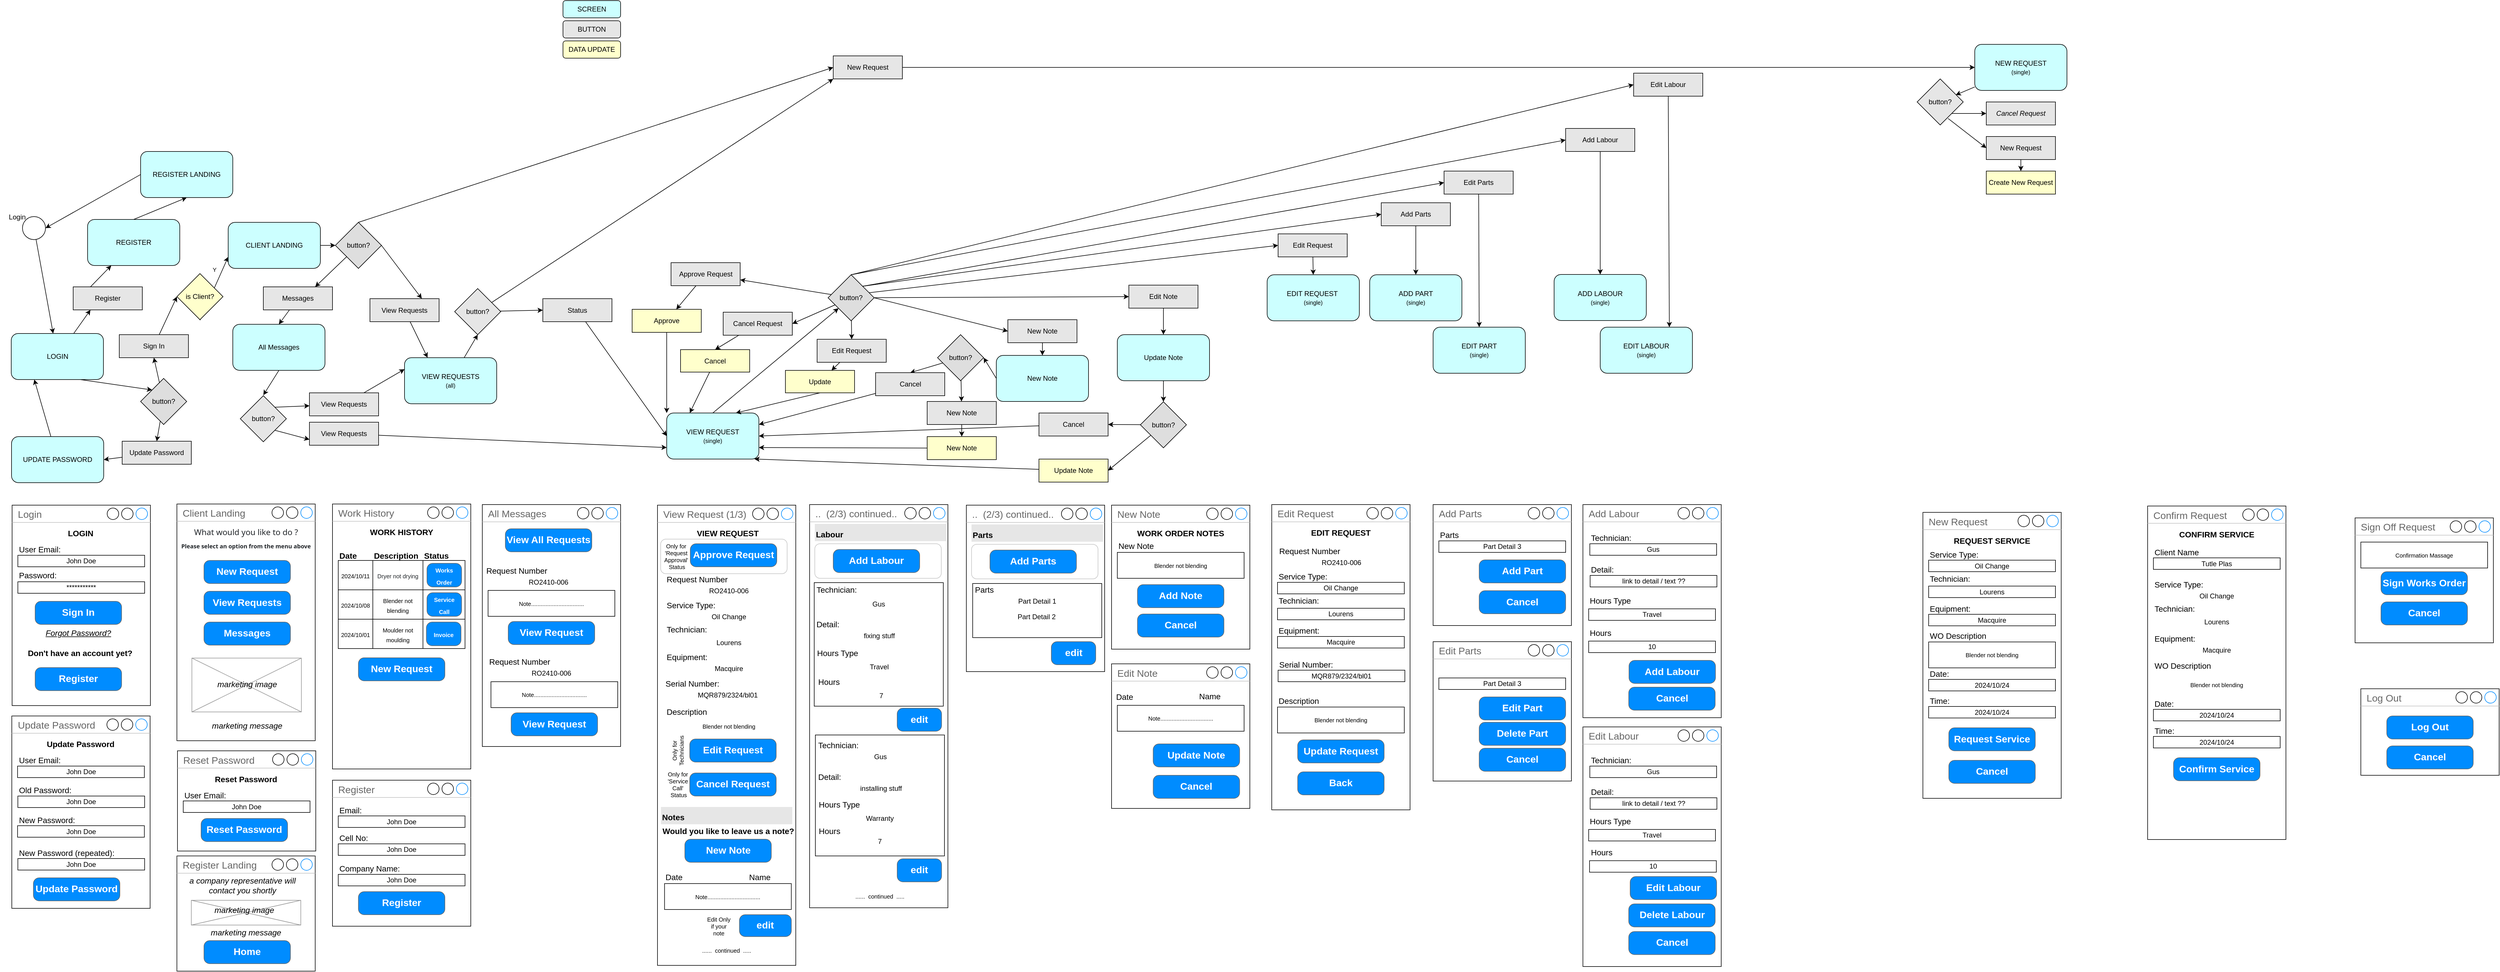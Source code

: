 <mxfile version="24.7.17">
  <diagram id="M7OO5rrIDAVTVPP12NKw" name="Flow">
    <mxGraphModel dx="1114" dy="529" grid="1" gridSize="10" guides="1" tooltips="1" connect="1" arrows="1" fold="1" page="1" pageScale="1" pageWidth="1100" pageHeight="850" math="0" shadow="0">
      <root>
        <mxCell id="0" />
        <mxCell id="1" parent="0" />
        <mxCell id="kKrrdzQQLF9SaBGFPDyP-97" value="" style="rounded=1;whiteSpace=wrap;html=1;shadow=0;fontFamily=Helvetica;fontSize=10;fillColor=#FFFFFF;strokeColor=#C7C7C7;" parent="1" vertex="1">
          <mxGeometry x="1160" y="1278" width="219.5" height="120" as="geometry" />
        </mxCell>
        <mxCell id="mQ48e2Va2z9JHEJBgprD-2" value="Add Labour" style="strokeWidth=1;shadow=0;dashed=0;align=center;html=1;shape=mxgraph.mockup.containers.window;align=left;verticalAlign=top;spacingLeft=8;strokeColor2=#008cff;strokeColor3=#c4c4c4;fontColor=#666666;mainText=;fontSize=17;labelBackgroundColor=none;" parent="1" vertex="1">
          <mxGeometry x="2760" y="880" width="240" height="370" as="geometry" />
        </mxCell>
        <mxCell id="PFeHFat0qIq5NRPBdQmR-92" value="..&amp;nbsp; (2/3) continued.." style="strokeWidth=1;shadow=0;dashed=0;align=center;html=1;shape=mxgraph.mockup.containers.window;align=left;verticalAlign=top;spacingLeft=8;strokeColor2=#008cff;strokeColor3=#c4c4c4;fontColor=#666666;mainText=;fontSize=17;labelBackgroundColor=none;" parent="1" vertex="1">
          <mxGeometry x="1690" y="881" width="240" height="289" as="geometry" />
        </mxCell>
        <mxCell id="lYq7w-tFQBmFcb-JNEUe-1" value="..&amp;nbsp; (2/3) continued.." style="strokeWidth=1;shadow=0;dashed=0;align=center;html=1;shape=mxgraph.mockup.containers.window;align=left;verticalAlign=top;spacingLeft=8;strokeColor2=#008cff;strokeColor3=#c4c4c4;fontColor=#666666;mainText=;fontSize=17;labelBackgroundColor=none;" parent="1" vertex="1">
          <mxGeometry x="1418" y="880" width="240" height="700" as="geometry" />
        </mxCell>
        <mxCell id="PFeHFat0qIq5NRPBdQmR-67" value="" style="rounded=1;whiteSpace=wrap;html=1;shadow=0;fontFamily=Helvetica;fontSize=10;fillColor=#FFFFFF;strokeColor=#C7C7C7;" parent="1" vertex="1">
          <mxGeometry x="1427" y="948" width="219.5" height="60" as="geometry" />
        </mxCell>
        <mxCell id="55" style="edgeStyle=none;html=1;entryX=0.25;entryY=1;entryDx=0;entryDy=0;" parent="1" source="CNkwPxVMg8bD5Nznt0NU-2" target="54" edge="1">
          <mxGeometry relative="1" as="geometry" />
        </mxCell>
        <mxCell id="CNkwPxVMg8bD5Nznt0NU-2" value="LOGIN" style="rounded=1;whiteSpace=wrap;html=1;fillColor=#CCFFFF;" parent="1" vertex="1">
          <mxGeometry x="32.5" y="583" width="160" height="80" as="geometry" />
        </mxCell>
        <mxCell id="55RVO9zuL2QJUInykwMi-25" style="edgeStyle=none;html=1;entryX=0.75;entryY=0;entryDx=0;entryDy=0;fontSize=10;exitX=1;exitY=0.5;exitDx=0;exitDy=0;" parent="1" source="CNkwPxVMg8bD5Nznt0NU-11" target="CNkwPxVMg8bD5Nznt0NU-9" edge="1">
          <mxGeometry relative="1" as="geometry" />
        </mxCell>
        <mxCell id="CNkwPxVMg8bD5Nznt0NU-6" value="CLIENT LANDING" style="rounded=1;whiteSpace=wrap;html=1;fillColor=#CCFFFF;" parent="1" vertex="1">
          <mxGeometry x="409" y="390" width="160" height="80" as="geometry" />
        </mxCell>
        <mxCell id="55RVO9zuL2QJUInykwMi-3" style="edgeStyle=none;html=1;fontSize=10;" parent="1" source="CNkwPxVMg8bD5Nznt0NU-1" target="CNkwPxVMg8bD5Nznt0NU-2" edge="1">
          <mxGeometry relative="1" as="geometry">
            <mxPoint x="71.325" y="482.325" as="targetPoint" />
          </mxGeometry>
        </mxCell>
        <mxCell id="CNkwPxVMg8bD5Nznt0NU-1" value="" style="ellipse;whiteSpace=wrap;html=1;" parent="1" vertex="1">
          <mxGeometry x="52" y="380" width="40" height="40" as="geometry" />
        </mxCell>
        <mxCell id="55RVO9zuL2QJUInykwMi-7" style="edgeStyle=none;html=1;entryX=0;entryY=0;entryDx=0;entryDy=0;fontSize=10;exitX=0.75;exitY=1;exitDx=0;exitDy=0;" parent="1" source="CNkwPxVMg8bD5Nznt0NU-2" target="48" edge="1">
          <mxGeometry relative="1" as="geometry" />
        </mxCell>
        <mxCell id="55RVO9zuL2QJUInykwMi-24" style="edgeStyle=none;html=1;entryX=0;entryY=0.75;entryDx=0;entryDy=0;fontSize=10;" parent="1" target="CNkwPxVMg8bD5Nznt0NU-6" edge="1">
          <mxGeometry relative="1" as="geometry">
            <mxPoint x="360" y="560" as="sourcePoint" />
          </mxGeometry>
        </mxCell>
        <mxCell id="CNkwPxVMg8bD5Nznt0NU-4" value="is Client?" style="rhombus;whiteSpace=wrap;html=1;fillColor=#FFFFCC;" parent="1" vertex="1">
          <mxGeometry x="320" y="479" width="80" height="80" as="geometry" />
        </mxCell>
        <mxCell id="CNkwPxVMg8bD5Nznt0NU-14" style="edgeStyle=none;html=1;" parent="1" source="CNkwPxVMg8bD5Nznt0NU-6" target="CNkwPxVMg8bD5Nznt0NU-11" edge="1">
          <mxGeometry relative="1" as="geometry">
            <mxPoint x="683" y="639" as="targetPoint" />
          </mxGeometry>
        </mxCell>
        <mxCell id="55RVO9zuL2QJUInykwMi-27" style="edgeStyle=none;html=1;entryX=0.25;entryY=0;entryDx=0;entryDy=0;fontSize=10;" parent="1" source="CNkwPxVMg8bD5Nznt0NU-9" target="CNkwPxVMg8bD5Nznt0NU-19" edge="1">
          <mxGeometry relative="1" as="geometry" />
        </mxCell>
        <mxCell id="CNkwPxVMg8bD5Nznt0NU-9" value="View Requests" style="rounded=0;whiteSpace=wrap;html=1;fillColor=#E6E6E6;" parent="1" vertex="1">
          <mxGeometry x="655" y="522.5" width="120" height="40" as="geometry" />
        </mxCell>
        <mxCell id="55RVO9zuL2QJUInykwMi-26" style="edgeStyle=none;html=1;entryX=0;entryY=0.5;entryDx=0;entryDy=0;fontSize=10;exitX=0.5;exitY=0;exitDx=0;exitDy=0;" parent="1" source="CNkwPxVMg8bD5Nznt0NU-11" target="CNkwPxVMg8bD5Nznt0NU-32" edge="1">
          <mxGeometry relative="1" as="geometry" />
        </mxCell>
        <mxCell id="66" style="edgeStyle=none;html=1;entryX=0.75;entryY=0;entryDx=0;entryDy=0;" parent="1" source="CNkwPxVMg8bD5Nznt0NU-11" target="65" edge="1">
          <mxGeometry relative="1" as="geometry" />
        </mxCell>
        <mxCell id="CNkwPxVMg8bD5Nznt0NU-11" value="button?" style="rhombus;whiteSpace=wrap;html=1;fillColor=#DEDEDE;" parent="1" vertex="1">
          <mxGeometry x="595" y="390" width="80" height="80" as="geometry" />
        </mxCell>
        <mxCell id="CNkwPxVMg8bD5Nznt0NU-27" style="edgeStyle=none;html=1;entryX=0.837;entryY=0.349;entryDx=0;entryDy=0;entryPerimeter=0;" parent="1" source="CNkwPxVMg8bD5Nznt0NU-17" target="CNkwPxVMg8bD5Nznt0NU-26" edge="1">
          <mxGeometry relative="1" as="geometry">
            <mxPoint x="3440" y="161" as="sourcePoint" />
            <mxPoint x="3400" y="181" as="targetPoint" />
          </mxGeometry>
        </mxCell>
        <mxCell id="CNkwPxVMg8bD5Nznt0NU-17" value="NEW REQUEST&lt;br&gt;&lt;font style=&quot;font-size: 10px;&quot;&gt;(single)&lt;/font&gt;" style="rounded=1;whiteSpace=wrap;html=1;fillColor=#CCFFFF;" parent="1" vertex="1">
          <mxGeometry x="3440" y="81" width="160" height="80" as="geometry" />
        </mxCell>
        <mxCell id="55RVO9zuL2QJUInykwMi-31" style="edgeStyle=none;html=1;entryX=0.5;entryY=1;entryDx=0;entryDy=0;fontSize=10;" parent="1" source="CNkwPxVMg8bD5Nznt0NU-19" target="CNkwPxVMg8bD5Nznt0NU-34" edge="1">
          <mxGeometry relative="1" as="geometry" />
        </mxCell>
        <mxCell id="CNkwPxVMg8bD5Nznt0NU-19" value="VIEW REQUESTS&lt;br&gt;&lt;font style=&quot;font-size: 10px;&quot;&gt;(all)&lt;/font&gt;" style="rounded=1;whiteSpace=wrap;html=1;fillColor=#CCFFFF;" parent="1" vertex="1">
          <mxGeometry x="715" y="625" width="160" height="80" as="geometry" />
        </mxCell>
        <mxCell id="CNkwPxVMg8bD5Nznt0NU-22" value="&lt;i&gt;Cancel Request&lt;/i&gt;" style="rounded=0;whiteSpace=wrap;html=1;fillColor=#E6E6E6;" parent="1" vertex="1">
          <mxGeometry x="3460" y="181" width="120" height="40" as="geometry" />
        </mxCell>
        <mxCell id="CNkwPxVMg8bD5Nznt0NU-30" style="edgeStyle=none;html=1;exitX=0.5;exitY=1;exitDx=0;exitDy=0;entryX=0.5;entryY=0;entryDx=0;entryDy=0;" parent="1" source="CNkwPxVMg8bD5Nznt0NU-23" target="CNkwPxVMg8bD5Nznt0NU-29" edge="1">
          <mxGeometry relative="1" as="geometry" />
        </mxCell>
        <mxCell id="CNkwPxVMg8bD5Nznt0NU-23" value="New Request" style="rounded=0;whiteSpace=wrap;html=1;fillColor=#E6E6E6;" parent="1" vertex="1">
          <mxGeometry x="3460" y="241" width="120" height="40" as="geometry" />
        </mxCell>
        <mxCell id="CNkwPxVMg8bD5Nznt0NU-24" style="edgeStyle=none;html=1;entryX=0;entryY=0.5;entryDx=0;entryDy=0;exitX=0.671;exitY=0.858;exitDx=0;exitDy=0;exitPerimeter=0;" parent="1" source="CNkwPxVMg8bD5Nznt0NU-26" target="CNkwPxVMg8bD5Nznt0NU-23" edge="1">
          <mxGeometry relative="1" as="geometry">
            <mxPoint x="3402.857" y="218.143" as="sourcePoint" />
          </mxGeometry>
        </mxCell>
        <mxCell id="CNkwPxVMg8bD5Nznt0NU-25" style="edgeStyle=none;html=1;entryX=0;entryY=0.5;entryDx=0;entryDy=0;exitX=1;exitY=1;exitDx=0;exitDy=0;" parent="1" source="CNkwPxVMg8bD5Nznt0NU-26" target="CNkwPxVMg8bD5Nznt0NU-22" edge="1">
          <mxGeometry relative="1" as="geometry">
            <mxPoint x="3420" y="201" as="sourcePoint" />
          </mxGeometry>
        </mxCell>
        <mxCell id="CNkwPxVMg8bD5Nznt0NU-26" value="button?" style="rhombus;whiteSpace=wrap;html=1;fillColor=#E6E6E6;" parent="1" vertex="1">
          <mxGeometry x="3340" y="141" width="80" height="80" as="geometry" />
        </mxCell>
        <mxCell id="CNkwPxVMg8bD5Nznt0NU-29" value="Create New Request" style="rounded=0;whiteSpace=wrap;html=1;fillColor=#FFFFCC;" parent="1" vertex="1">
          <mxGeometry x="3460" y="301" width="120" height="40" as="geometry" />
        </mxCell>
        <mxCell id="mQ48e2Va2z9JHEJBgprD-37" style="edgeStyle=none;html=1;entryX=0;entryY=0.5;entryDx=0;entryDy=0;fontSize=10;" parent="1" source="CNkwPxVMg8bD5Nznt0NU-32" target="CNkwPxVMg8bD5Nznt0NU-17" edge="1">
          <mxGeometry relative="1" as="geometry" />
        </mxCell>
        <mxCell id="CNkwPxVMg8bD5Nznt0NU-32" value="New Request" style="rounded=0;whiteSpace=wrap;html=1;fillColor=#E6E6E6;" parent="1" vertex="1">
          <mxGeometry x="1459" y="101" width="120" height="40" as="geometry" />
        </mxCell>
        <mxCell id="CNkwPxVMg8bD5Nznt0NU-39" style="edgeStyle=none;html=1;entryX=0;entryY=0.5;entryDx=0;entryDy=0;" parent="1" source="CNkwPxVMg8bD5Nznt0NU-34" target="CNkwPxVMg8bD5Nznt0NU-37" edge="1">
          <mxGeometry relative="1" as="geometry" />
        </mxCell>
        <mxCell id="55RVO9zuL2QJUInykwMi-28" style="edgeStyle=none;html=1;entryX=0;entryY=1;entryDx=0;entryDy=0;fontSize=10;" parent="1" source="CNkwPxVMg8bD5Nznt0NU-34" target="CNkwPxVMg8bD5Nznt0NU-32" edge="1">
          <mxGeometry relative="1" as="geometry" />
        </mxCell>
        <mxCell id="CNkwPxVMg8bD5Nznt0NU-34" value="button?" style="rhombus;whiteSpace=wrap;html=1;fillColor=#E6E6E6;" parent="1" vertex="1">
          <mxGeometry x="802" y="505" width="80" height="80" as="geometry" />
        </mxCell>
        <mxCell id="55RVO9zuL2QJUInykwMi-33" style="edgeStyle=none;html=1;entryX=0;entryY=0.5;entryDx=0;entryDy=0;fontSize=10;" parent="1" source="CNkwPxVMg8bD5Nznt0NU-37" target="CNkwPxVMg8bD5Nznt0NU-38" edge="1">
          <mxGeometry relative="1" as="geometry" />
        </mxCell>
        <mxCell id="CNkwPxVMg8bD5Nznt0NU-37" value="Status" style="rounded=0;whiteSpace=wrap;html=1;fillColor=#E6E6E6;" parent="1" vertex="1">
          <mxGeometry x="955" y="522.5" width="120" height="40" as="geometry" />
        </mxCell>
        <mxCell id="CNkwPxVMg8bD5Nznt0NU-90" style="edgeStyle=none;html=1;fontSize=10;exitX=0.5;exitY=0;exitDx=0;exitDy=0;" parent="1" source="CNkwPxVMg8bD5Nznt0NU-38" target="CNkwPxVMg8bD5Nznt0NU-49" edge="1">
          <mxGeometry relative="1" as="geometry" />
        </mxCell>
        <mxCell id="CNkwPxVMg8bD5Nznt0NU-38" value="VIEW REQUEST&lt;br&gt;&lt;font style=&quot;font-size: 10px;&quot;&gt;(single)&lt;/font&gt;" style="rounded=1;whiteSpace=wrap;html=1;fillColor=#CCFFFF;" parent="1" vertex="1">
          <mxGeometry x="1170" y="721" width="160" height="80" as="geometry" />
        </mxCell>
        <mxCell id="PFeHFat0qIq5NRPBdQmR-123" style="edgeStyle=none;html=1;entryX=0.5;entryY=0;entryDx=0;entryDy=0;fontSize=10;" parent="1" source="CNkwPxVMg8bD5Nznt0NU-45" target="YbFCL8d-j3u_tiSrlF40-4" edge="1">
          <mxGeometry relative="1" as="geometry" />
        </mxCell>
        <mxCell id="CNkwPxVMg8bD5Nznt0NU-45" value="Edit Request" style="rounded=0;whiteSpace=wrap;html=1;fillColor=#E6E6E6;" parent="1" vertex="1">
          <mxGeometry x="2231" y="410" width="120" height="40" as="geometry" />
        </mxCell>
        <mxCell id="CNkwPxVMg8bD5Nznt0NU-87" style="edgeStyle=none;html=1;fontSize=10;" parent="1" source="CNkwPxVMg8bD5Nznt0NU-46" target="CNkwPxVMg8bD5Nznt0NU-59" edge="1">
          <mxGeometry relative="1" as="geometry" />
        </mxCell>
        <mxCell id="CNkwPxVMg8bD5Nznt0NU-46" value="Approve Request" style="rounded=0;whiteSpace=wrap;html=1;fillColor=#E6E6E6;" parent="1" vertex="1">
          <mxGeometry x="1177.5" y="460" width="120" height="40" as="geometry" />
        </mxCell>
        <mxCell id="CNkwPxVMg8bD5Nznt0NU-54" style="edgeStyle=none;html=1;fontSize=10;" parent="1" source="CNkwPxVMg8bD5Nznt0NU-49" target="CNkwPxVMg8bD5Nznt0NU-46" edge="1">
          <mxGeometry relative="1" as="geometry">
            <mxPoint x="1754" y="362" as="sourcePoint" />
          </mxGeometry>
        </mxCell>
        <mxCell id="55RVO9zuL2QJUInykwMi-37" style="edgeStyle=none;html=1;entryX=1;entryY=0.5;entryDx=0;entryDy=0;fontSize=10;" parent="1" source="CNkwPxVMg8bD5Nznt0NU-49" target="CNkwPxVMg8bD5Nznt0NU-53" edge="1">
          <mxGeometry relative="1" as="geometry" />
        </mxCell>
        <mxCell id="55RVO9zuL2QJUInykwMi-43" style="edgeStyle=none;html=1;entryX=0.5;entryY=0;entryDx=0;entryDy=0;fontSize=10;" parent="1" source="CNkwPxVMg8bD5Nznt0NU-49" target="55RVO9zuL2QJUInykwMi-41" edge="1">
          <mxGeometry relative="1" as="geometry" />
        </mxCell>
        <mxCell id="PFeHFat0qIq5NRPBdQmR-16" style="edgeStyle=none;html=1;entryX=0;entryY=0.5;entryDx=0;entryDy=0;fontSize=10;exitX=1;exitY=0.5;exitDx=0;exitDy=0;" parent="1" source="CNkwPxVMg8bD5Nznt0NU-49" target="CNkwPxVMg8bD5Nznt0NU-52" edge="1">
          <mxGeometry relative="1" as="geometry">
            <mxPoint x="1684.692" y="528.308" as="sourcePoint" />
          </mxGeometry>
        </mxCell>
        <mxCell id="PFeHFat0qIq5NRPBdQmR-17" style="edgeStyle=none;html=1;entryX=0;entryY=0.5;entryDx=0;entryDy=0;fontSize=10;" parent="1" source="CNkwPxVMg8bD5Nznt0NU-49" target="PFeHFat0qIq5NRPBdQmR-12" edge="1">
          <mxGeometry relative="1" as="geometry" />
        </mxCell>
        <mxCell id="PFeHFat0qIq5NRPBdQmR-118" style="edgeStyle=none;html=1;entryX=0;entryY=0.5;entryDx=0;entryDy=0;fontSize=10;exitX=0.889;exitY=0.39;exitDx=0;exitDy=0;exitPerimeter=0;" parent="1" source="CNkwPxVMg8bD5Nznt0NU-49" target="CNkwPxVMg8bD5Nznt0NU-45" edge="1">
          <mxGeometry relative="1" as="geometry" />
        </mxCell>
        <mxCell id="PFeHFat0qIq5NRPBdQmR-119" style="edgeStyle=none;html=1;entryX=0;entryY=0.5;entryDx=0;entryDy=0;fontSize=10;exitX=0.5;exitY=0;exitDx=0;exitDy=0;" parent="1" source="CNkwPxVMg8bD5Nznt0NU-49" target="CNkwPxVMg8bD5Nznt0NU-95" edge="1">
          <mxGeometry relative="1" as="geometry" />
        </mxCell>
        <mxCell id="PFeHFat0qIq5NRPBdQmR-120" style="edgeStyle=none;html=1;entryX=0;entryY=0.5;entryDx=0;entryDy=0;fontSize=10;exitX=0.5;exitY=0;exitDx=0;exitDy=0;" parent="1" source="CNkwPxVMg8bD5Nznt0NU-49" target="PFeHFat0qIq5NRPBdQmR-114" edge="1">
          <mxGeometry relative="1" as="geometry">
            <mxPoint x="1519" y="510" as="sourcePoint" />
          </mxGeometry>
        </mxCell>
        <mxCell id="PFeHFat0qIq5NRPBdQmR-121" style="edgeStyle=none;html=1;entryX=0;entryY=0.5;entryDx=0;entryDy=0;fontSize=10;exitX=1;exitY=0;exitDx=0;exitDy=0;" parent="1" source="CNkwPxVMg8bD5Nznt0NU-49" target="CNkwPxVMg8bD5Nznt0NU-96" edge="1">
          <mxGeometry relative="1" as="geometry" />
        </mxCell>
        <mxCell id="PFeHFat0qIq5NRPBdQmR-122" style="edgeStyle=none;html=1;entryX=0;entryY=0.5;entryDx=0;entryDy=0;fontSize=10;exitX=1;exitY=0;exitDx=0;exitDy=0;" parent="1" source="CNkwPxVMg8bD5Nznt0NU-49" target="PFeHFat0qIq5NRPBdQmR-115" edge="1">
          <mxGeometry relative="1" as="geometry" />
        </mxCell>
        <mxCell id="CNkwPxVMg8bD5Nznt0NU-49" value="button?" style="rhombus;whiteSpace=wrap;html=1;fillColor=#DEDEDE;" parent="1" vertex="1">
          <mxGeometry x="1450" y="481" width="80" height="80" as="geometry" />
        </mxCell>
        <mxCell id="PFeHFat0qIq5NRPBdQmR-25" style="edgeStyle=none;html=1;entryX=0.5;entryY=0;entryDx=0;entryDy=0;fontSize=10;" parent="1" source="CNkwPxVMg8bD5Nznt0NU-52" target="PFeHFat0qIq5NRPBdQmR-18" edge="1">
          <mxGeometry relative="1" as="geometry" />
        </mxCell>
        <mxCell id="CNkwPxVMg8bD5Nznt0NU-52" value="New Note" style="rounded=0;whiteSpace=wrap;html=1;fillColor=#E6E6E6;" parent="1" vertex="1">
          <mxGeometry x="1762" y="559" width="120" height="40" as="geometry" />
        </mxCell>
        <mxCell id="CNkwPxVMg8bD5Nznt0NU-89" style="edgeStyle=none;html=1;entryX=0.5;entryY=0;entryDx=0;entryDy=0;fontSize=10;" parent="1" source="CNkwPxVMg8bD5Nznt0NU-53" target="CNkwPxVMg8bD5Nznt0NU-64" edge="1">
          <mxGeometry relative="1" as="geometry">
            <mxPoint x="1272" y="651" as="targetPoint" />
          </mxGeometry>
        </mxCell>
        <mxCell id="CNkwPxVMg8bD5Nznt0NU-53" value="Cancel Request" style="rounded=0;whiteSpace=wrap;html=1;fillColor=#E6E6E6;" parent="1" vertex="1">
          <mxGeometry x="1268" y="546" width="120" height="40" as="geometry" />
        </mxCell>
        <mxCell id="55RVO9zuL2QJUInykwMi-34" style="edgeStyle=none;html=1;entryX=0;entryY=0;entryDx=0;entryDy=0;fontSize=10;" parent="1" source="CNkwPxVMg8bD5Nznt0NU-59" target="CNkwPxVMg8bD5Nznt0NU-38" edge="1">
          <mxGeometry relative="1" as="geometry" />
        </mxCell>
        <mxCell id="CNkwPxVMg8bD5Nznt0NU-59" value="Approve" style="rounded=0;whiteSpace=wrap;html=1;fillColor=#FFFFCC;" parent="1" vertex="1">
          <mxGeometry x="1110" y="541" width="120" height="40" as="geometry" />
        </mxCell>
        <mxCell id="55RVO9zuL2QJUInykwMi-38" style="edgeStyle=none;html=1;entryX=0.25;entryY=0;entryDx=0;entryDy=0;fontSize=10;" parent="1" source="CNkwPxVMg8bD5Nznt0NU-64" target="CNkwPxVMg8bD5Nznt0NU-38" edge="1">
          <mxGeometry relative="1" as="geometry" />
        </mxCell>
        <mxCell id="CNkwPxVMg8bD5Nznt0NU-64" value="Cancel" style="rounded=0;whiteSpace=wrap;html=1;fillColor=#FFFFCC;" parent="1" vertex="1">
          <mxGeometry x="1194" y="611" width="120" height="39" as="geometry" />
        </mxCell>
        <mxCell id="PFeHFat0qIq5NRPBdQmR-29" style="edgeStyle=none;html=1;entryX=1;entryY=0.75;entryDx=0;entryDy=0;fontSize=10;" parent="1" source="CNkwPxVMg8bD5Nznt0NU-67" target="CNkwPxVMg8bD5Nznt0NU-38" edge="1">
          <mxGeometry relative="1" as="geometry" />
        </mxCell>
        <mxCell id="CNkwPxVMg8bD5Nznt0NU-67" value="New Note" style="rounded=0;whiteSpace=wrap;html=1;fillColor=#FFFFCC;" parent="1" vertex="1">
          <mxGeometry x="1622" y="762" width="120" height="40" as="geometry" />
        </mxCell>
        <mxCell id="CNkwPxVMg8bD5Nznt0NU-71" value="SCREEN" style="rounded=1;whiteSpace=wrap;html=1;fillColor=#CCFFFF;" parent="1" vertex="1">
          <mxGeometry x="990" y="5" width="100" height="30" as="geometry" />
        </mxCell>
        <mxCell id="CNkwPxVMg8bD5Nznt0NU-72" value="BUTTON" style="rounded=1;whiteSpace=wrap;html=1;fillColor=#E6E6E6;" parent="1" vertex="1">
          <mxGeometry x="990" y="40" width="100" height="30" as="geometry" />
        </mxCell>
        <mxCell id="CNkwPxVMg8bD5Nznt0NU-73" value="DATA UPDATE" style="rounded=1;whiteSpace=wrap;html=1;fillColor=#FFFFCC;" parent="1" vertex="1">
          <mxGeometry x="990" y="75" width="100" height="30" as="geometry" />
        </mxCell>
        <mxCell id="CNkwPxVMg8bD5Nznt0NU-75" value="Y" style="text;html=1;strokeColor=none;fillColor=none;align=center;verticalAlign=middle;whiteSpace=wrap;rounded=0;fontSize=10;" parent="1" vertex="1">
          <mxGeometry x="371" y="460" width="29" height="24" as="geometry" />
        </mxCell>
        <mxCell id="mQ48e2Va2z9JHEJBgprD-36" style="edgeStyle=none;html=1;entryX=0.75;entryY=0;entryDx=0;entryDy=0;fontSize=10;" parent="1" source="CNkwPxVMg8bD5Nznt0NU-95" target="YbFCL8d-j3u_tiSrlF40-7" edge="1">
          <mxGeometry relative="1" as="geometry" />
        </mxCell>
        <mxCell id="CNkwPxVMg8bD5Nznt0NU-95" value="Edit Labour" style="rounded=0;whiteSpace=wrap;html=1;fillColor=#E6E6E6;" parent="1" vertex="1">
          <mxGeometry x="2848" y="131" width="120" height="40" as="geometry" />
        </mxCell>
        <mxCell id="mQ48e2Va2z9JHEJBgprD-14" style="edgeStyle=none;html=1;entryX=0.5;entryY=0;entryDx=0;entryDy=0;fontSize=10;" parent="1" source="CNkwPxVMg8bD5Nznt0NU-96" target="PFeHFat0qIq5NRPBdQmR-117" edge="1">
          <mxGeometry relative="1" as="geometry" />
        </mxCell>
        <mxCell id="CNkwPxVMg8bD5Nznt0NU-96" value="Edit Parts" style="rounded=0;whiteSpace=wrap;html=1;fillColor=#E6E6E6;" parent="1" vertex="1">
          <mxGeometry x="2519" y="301" width="120" height="40" as="geometry" />
        </mxCell>
        <mxCell id="YbFCL8d-j3u_tiSrlF40-4" value="EDIT REQUEST&amp;nbsp;&lt;br&gt;&lt;font style=&quot;font-size: 10px;&quot;&gt;(single)&lt;/font&gt;" style="rounded=1;whiteSpace=wrap;html=1;fillColor=#CCFFFF;" parent="1" vertex="1">
          <mxGeometry x="2212" y="481" width="160" height="80" as="geometry" />
        </mxCell>
        <mxCell id="YbFCL8d-j3u_tiSrlF40-6" value="&lt;font style=&quot;&quot;&gt;ADD LABOUR&lt;br&gt;&lt;/font&gt;&lt;font style=&quot;font-size: 10px;&quot;&gt;(single)&lt;/font&gt;" style="rounded=1;whiteSpace=wrap;html=1;fillColor=#CCFFFF;" parent="1" vertex="1">
          <mxGeometry x="2710" y="480.5" width="160" height="80" as="geometry" />
        </mxCell>
        <mxCell id="YbFCL8d-j3u_tiSrlF40-7" value="EDIT LABOUR&lt;br&gt;&lt;font style=&quot;font-size: 10px;&quot;&gt;(single)&lt;/font&gt;" style="rounded=1;whiteSpace=wrap;html=1;fillColor=#CCFFFF;" parent="1" vertex="1">
          <mxGeometry x="2790" y="572" width="160" height="80" as="geometry" />
        </mxCell>
        <mxCell id="QeGPy931lr3a5L6l3l3y-1" value="Login" style="strokeWidth=1;shadow=0;dashed=0;align=center;html=1;shape=mxgraph.mockup.containers.window;align=left;verticalAlign=top;spacingLeft=8;strokeColor2=#008cff;strokeColor3=#c4c4c4;fontColor=#666666;mainText=;fontSize=17;labelBackgroundColor=none;" parent="1" vertex="1">
          <mxGeometry x="34" y="881" width="240" height="348" as="geometry" />
        </mxCell>
        <mxCell id="QeGPy931lr3a5L6l3l3y-2" value="Sign In" style="strokeWidth=1;shadow=0;dashed=0;align=center;html=1;shape=mxgraph.mockup.buttons.button;strokeColor=#666666;fontColor=#ffffff;mainText=;buttonStyle=round;fontSize=17;fontStyle=1;fillColor=#008cff;whiteSpace=wrap;" parent="1" vertex="1">
          <mxGeometry x="74" y="1048" width="150" height="40" as="geometry" />
        </mxCell>
        <mxCell id="QeGPy931lr3a5L6l3l3y-3" value="John Doe" style="rounded=0;whiteSpace=wrap;html=1;" parent="1" vertex="1">
          <mxGeometry x="44" y="968" width="220" height="20" as="geometry" />
        </mxCell>
        <mxCell id="QeGPy931lr3a5L6l3l3y-4" value="&lt;font style=&quot;font-size: 14px;&quot;&gt;User Email:&amp;nbsp;&lt;/font&gt;" style="text;html=1;strokeColor=none;fillColor=none;align=left;verticalAlign=middle;whiteSpace=wrap;rounded=0;" parent="1" vertex="1">
          <mxGeometry x="44" y="943" width="220" height="30" as="geometry" />
        </mxCell>
        <mxCell id="QeGPy931lr3a5L6l3l3y-5" value="***********" style="rounded=0;whiteSpace=wrap;html=1;" parent="1" vertex="1">
          <mxGeometry x="44" y="1014" width="220" height="20" as="geometry" />
        </mxCell>
        <mxCell id="QeGPy931lr3a5L6l3l3y-6" value="&lt;font style=&quot;font-size: 14px;&quot;&gt;Password:&lt;/font&gt;" style="text;html=1;strokeColor=none;fillColor=none;align=left;verticalAlign=middle;whiteSpace=wrap;rounded=0;" parent="1" vertex="1">
          <mxGeometry x="44" y="988" width="220" height="30" as="geometry" />
        </mxCell>
        <mxCell id="QeGPy931lr3a5L6l3l3y-7" value="&lt;font style=&quot;font-size: 14px;&quot;&gt;&lt;i&gt;&lt;u&gt;Forgot Password?&lt;/u&gt;&lt;/i&gt;&lt;/font&gt;" style="text;html=1;strokeColor=none;fillColor=none;align=center;verticalAlign=middle;whiteSpace=wrap;rounded=0;" parent="1" vertex="1">
          <mxGeometry x="74" y="1088" width="150" height="30" as="geometry" />
        </mxCell>
        <mxCell id="QeGPy931lr3a5L6l3l3y-8" value="&lt;font style=&quot;font-size: 14px;&quot;&gt;&lt;b&gt;Don&#39;t have an account yet?&amp;nbsp;&lt;/b&gt;&lt;/font&gt;" style="text;html=1;strokeColor=none;fillColor=none;align=center;verticalAlign=middle;whiteSpace=wrap;rounded=0;" parent="1" vertex="1">
          <mxGeometry x="34" y="1123" width="240" height="30" as="geometry" />
        </mxCell>
        <mxCell id="QeGPy931lr3a5L6l3l3y-9" value="Register" style="strokeWidth=1;shadow=0;dashed=0;align=center;html=1;shape=mxgraph.mockup.buttons.button;strokeColor=#666666;fontColor=#ffffff;mainText=;buttonStyle=round;fontSize=17;fontStyle=1;fillColor=#008cff;whiteSpace=wrap;" parent="1" vertex="1">
          <mxGeometry x="74" y="1163" width="150" height="40" as="geometry" />
        </mxCell>
        <mxCell id="QeGPy931lr3a5L6l3l3y-10" value="&lt;h1&gt;&lt;font style=&quot;font-size: 14px;&quot;&gt;&lt;b&gt;LOGIN&lt;/b&gt;&lt;/font&gt;&lt;/h1&gt;" style="text;html=1;strokeColor=none;fillColor=none;align=center;verticalAlign=middle;whiteSpace=wrap;rounded=0;" parent="1" vertex="1">
          <mxGeometry x="33" y="912" width="240" height="30" as="geometry" />
        </mxCell>
        <mxCell id="QeGPy931lr3a5L6l3l3y-11" value="Reset Password" style="strokeWidth=1;shadow=0;dashed=0;align=center;html=1;shape=mxgraph.mockup.containers.window;align=left;verticalAlign=top;spacingLeft=8;strokeColor2=#008cff;strokeColor3=#c4c4c4;fontColor=#666666;mainText=;fontSize=17;labelBackgroundColor=none;" parent="1" vertex="1">
          <mxGeometry x="321" y="1307.5" width="240" height="174" as="geometry" />
        </mxCell>
        <mxCell id="QeGPy931lr3a5L6l3l3y-12" value="John Doe" style="rounded=0;whiteSpace=wrap;html=1;" parent="1" vertex="1">
          <mxGeometry x="331" y="1394.5" width="220" height="20" as="geometry" />
        </mxCell>
        <mxCell id="QeGPy931lr3a5L6l3l3y-13" value="&lt;font style=&quot;font-size: 14px;&quot;&gt;User Email:&amp;nbsp;&lt;/font&gt;" style="text;html=1;strokeColor=none;fillColor=none;align=left;verticalAlign=middle;whiteSpace=wrap;rounded=0;" parent="1" vertex="1">
          <mxGeometry x="331" y="1369.5" width="220" height="30" as="geometry" />
        </mxCell>
        <mxCell id="QeGPy931lr3a5L6l3l3y-16" value="Reset Password" style="strokeWidth=1;shadow=0;dashed=0;align=center;html=1;shape=mxgraph.mockup.buttons.button;strokeColor=#666666;fontColor=#ffffff;mainText=;buttonStyle=round;fontSize=17;fontStyle=1;fillColor=#008cff;whiteSpace=wrap;" parent="1" vertex="1">
          <mxGeometry x="362" y="1425" width="150" height="40" as="geometry" />
        </mxCell>
        <mxCell id="QeGPy931lr3a5L6l3l3y-17" value="&lt;h1&gt;&lt;font style=&quot;font-size: 14px;&quot;&gt;&lt;b&gt;Reset Password&lt;/b&gt;&lt;/font&gt;&lt;/h1&gt;" style="text;html=1;strokeColor=none;fillColor=none;align=center;verticalAlign=middle;whiteSpace=wrap;rounded=0;" parent="1" vertex="1">
          <mxGeometry x="320" y="1338.5" width="240" height="30" as="geometry" />
        </mxCell>
        <mxCell id="QNajEddDkhs3FuIVRpyS-1" value="Client Landing" style="strokeWidth=1;shadow=0;dashed=0;align=center;html=1;shape=mxgraph.mockup.containers.window;align=left;verticalAlign=top;spacingLeft=8;strokeColor2=#008cff;strokeColor3=#c4c4c4;fontColor=#666666;mainText=;fontSize=17;labelBackgroundColor=none;" parent="1" vertex="1">
          <mxGeometry x="320" y="879" width="240" height="411" as="geometry" />
        </mxCell>
        <mxCell id="QNajEddDkhs3FuIVRpyS-2" value="" style="verticalLabelPosition=bottom;shadow=0;dashed=0;align=center;html=1;verticalAlign=top;strokeWidth=1;shape=mxgraph.mockup.graphics.simpleIcon;strokeColor=#999999;fontFamily=Helvetica;fontSize=10;fillColor=#FFFFFF;" parent="1" vertex="1">
          <mxGeometry x="346" y="1146.5" width="190" height="93.5" as="geometry" />
        </mxCell>
        <mxCell id="QNajEddDkhs3FuIVRpyS-3" value="&lt;h2 style=&quot;box-sizing: border-box; margin-top: 0px; margin-bottom: 0.5rem; font-weight: 500; line-height: 1.2; color: rgb(33, 37, 41); font-family: system-ui, -apple-system, &amp;quot;Segoe UI&amp;quot;, Roboto, &amp;quot;Helvetica Neue&amp;quot;, Arial, &amp;quot;Noto Sans&amp;quot;, &amp;quot;Liberation Sans&amp;quot;, sans-serif, &amp;quot;Apple Color Emoji&amp;quot;, &amp;quot;Segoe UI Emoji&amp;quot;, &amp;quot;Segoe UI Symbol&amp;quot;, &amp;quot;Noto Color Emoji&amp;quot;; background-color: rgb(255, 255, 255);&quot;&gt;&lt;font style=&quot;font-size: 14px;&quot;&gt;What would you like to do ?&lt;/font&gt;&lt;/h2&gt;&lt;h3 style=&quot;box-sizing: border-box; margin-top: 0px; margin-bottom: 15px; line-height: 1.2; color: rgb(33, 37, 41); font-family: system-ui, -apple-system, &amp;quot;Segoe UI&amp;quot;, Roboto, &amp;quot;Helvetica Neue&amp;quot;, Arial, &amp;quot;Noto Sans&amp;quot;, &amp;quot;Liberation Sans&amp;quot;, sans-serif, &amp;quot;Apple Color Emoji&amp;quot;, &amp;quot;Segoe UI Emoji&amp;quot;, &amp;quot;Segoe UI Symbol&amp;quot;, &amp;quot;Noto Color Emoji&amp;quot;; background-color: rgb(255, 255, 255);&quot;&gt;&lt;font style=&quot;font-size: 10px;&quot;&gt;Please select an option from the menu above&lt;/font&gt;&lt;/h3&gt;" style="text;html=1;strokeColor=none;fillColor=none;align=center;verticalAlign=middle;whiteSpace=wrap;rounded=0;shadow=0;fontFamily=Helvetica;fontSize=10;" parent="1" vertex="1">
          <mxGeometry x="325" y="911" width="230" height="68" as="geometry" />
        </mxCell>
        <mxCell id="QNajEddDkhs3FuIVRpyS-4" value="New Request" style="strokeWidth=1;shadow=0;dashed=0;align=center;html=1;shape=mxgraph.mockup.buttons.button;strokeColor=#666666;fontColor=#ffffff;mainText=;buttonStyle=round;fontSize=17;fontStyle=1;fillColor=#008cff;whiteSpace=wrap;" parent="1" vertex="1">
          <mxGeometry x="367" y="977" width="150" height="40" as="geometry" />
        </mxCell>
        <mxCell id="QNajEddDkhs3FuIVRpyS-5" value="View Requests" style="strokeWidth=1;shadow=0;dashed=0;align=center;html=1;shape=mxgraph.mockup.buttons.button;strokeColor=#666666;fontColor=#ffffff;mainText=;buttonStyle=round;fontSize=17;fontStyle=1;fillColor=#008cff;whiteSpace=wrap;" parent="1" vertex="1">
          <mxGeometry x="367" y="1030.5" width="150" height="40" as="geometry" />
        </mxCell>
        <mxCell id="QNajEddDkhs3FuIVRpyS-6" value="&lt;font style=&quot;font-size: 14px;&quot;&gt;&lt;i&gt;marketing image&lt;/i&gt;&lt;/font&gt;" style="text;html=1;strokeColor=none;fillColor=none;align=center;verticalAlign=middle;whiteSpace=wrap;rounded=0;" parent="1" vertex="1">
          <mxGeometry x="367" y="1166" width="150" height="52" as="geometry" />
        </mxCell>
        <mxCell id="QNajEddDkhs3FuIVRpyS-7" value="&lt;font style=&quot;font-size: 14px;&quot;&gt;&lt;i&gt;marketing message&lt;/i&gt;&lt;/font&gt;" style="text;html=1;strokeColor=none;fillColor=none;align=center;verticalAlign=middle;whiteSpace=wrap;rounded=0;" parent="1" vertex="1">
          <mxGeometry x="367" y="1238" width="150" height="52" as="geometry" />
        </mxCell>
        <mxCell id="lYq7w-tFQBmFcb-JNEUe-2" value="" style="rounded=1;whiteSpace=wrap;html=1;shadow=0;fontFamily=Helvetica;fontSize=10;fillColor=#FFFFFF;strokeColor=#C7C7C7;" parent="1" vertex="1">
          <mxGeometry x="1166" y="1344" width="219.5" height="65" as="geometry" />
        </mxCell>
        <mxCell id="lYq7w-tFQBmFcb-JNEUe-3" value="View Request (1/3)" style="strokeWidth=1;shadow=0;dashed=0;align=center;html=1;shape=mxgraph.mockup.containers.window;align=left;verticalAlign=top;spacingLeft=8;strokeColor2=#008cff;strokeColor3=#c4c4c4;fontColor=#666666;mainText=;fontSize=17;labelBackgroundColor=none;" parent="1" vertex="1">
          <mxGeometry x="1154" y="881" width="240" height="799" as="geometry" />
        </mxCell>
        <mxCell id="lYq7w-tFQBmFcb-JNEUe-4" value="" style="rounded=1;whiteSpace=wrap;html=1;shadow=0;fontFamily=Helvetica;fontSize=10;fillColor=#FFFFFF;strokeColor=#C7C7C7;" parent="1" vertex="1">
          <mxGeometry x="1159.5" y="940" width="219.5" height="60" as="geometry" />
        </mxCell>
        <mxCell id="lYq7w-tFQBmFcb-JNEUe-6" value="&lt;h1&gt;&lt;font style=&quot;font-size: 14px;&quot;&gt;&lt;b&gt;VIEW REQUEST&lt;/b&gt;&lt;/font&gt;&lt;/h1&gt;" style="text;html=1;strokeColor=none;fillColor=none;align=center;verticalAlign=middle;whiteSpace=wrap;rounded=0;" parent="1" vertex="1">
          <mxGeometry x="1156" y="912" width="240" height="30" as="geometry" />
        </mxCell>
        <mxCell id="lYq7w-tFQBmFcb-JNEUe-7" value="Oil Change" style="rounded=0;whiteSpace=wrap;html=1;strokeColor=none;" parent="1" vertex="1">
          <mxGeometry x="1167.5" y="1064.5" width="220" height="20" as="geometry" />
        </mxCell>
        <mxCell id="lYq7w-tFQBmFcb-JNEUe-8" value="&lt;span style=&quot;font-size: 14px;&quot;&gt;Service Type:&lt;/span&gt;" style="text;html=1;strokeColor=none;fillColor=none;align=left;verticalAlign=middle;whiteSpace=wrap;rounded=0;" parent="1" vertex="1">
          <mxGeometry x="1167.5" y="1039.5" width="220" height="30" as="geometry" />
        </mxCell>
        <mxCell id="lYq7w-tFQBmFcb-JNEUe-9" value="Lourens" style="rounded=0;whiteSpace=wrap;html=1;strokeColor=none;" parent="1" vertex="1">
          <mxGeometry x="1167.5" y="1109.5" width="220" height="20" as="geometry" />
        </mxCell>
        <mxCell id="lYq7w-tFQBmFcb-JNEUe-10" value="&lt;span style=&quot;font-size: 14px;&quot;&gt;Technician:&lt;/span&gt;" style="text;html=1;strokeColor=none;fillColor=none;align=left;verticalAlign=middle;whiteSpace=wrap;rounded=0;" parent="1" vertex="1">
          <mxGeometry x="1167.5" y="1081.5" width="220" height="30" as="geometry" />
        </mxCell>
        <mxCell id="lYq7w-tFQBmFcb-JNEUe-11" value="Macquire" style="rounded=0;whiteSpace=wrap;html=1;strokeColor=none;" parent="1" vertex="1">
          <mxGeometry x="1167.5" y="1154.5" width="220" height="20" as="geometry" />
        </mxCell>
        <mxCell id="lYq7w-tFQBmFcb-JNEUe-12" value="&lt;span style=&quot;font-size: 14px;&quot;&gt;Equipment:&lt;/span&gt;" style="text;html=1;strokeColor=none;fillColor=none;align=left;verticalAlign=middle;whiteSpace=wrap;rounded=0;" parent="1" vertex="1">
          <mxGeometry x="1167.5" y="1129.5" width="220" height="30" as="geometry" />
        </mxCell>
        <mxCell id="lYq7w-tFQBmFcb-JNEUe-13" value="&lt;span style=&quot;font-size: 10px;&quot;&gt;Blender not blending&lt;/span&gt;" style="rounded=0;whiteSpace=wrap;html=1;strokeColor=none;" parent="1" vertex="1">
          <mxGeometry x="1167.5" y="1242.5" width="220" height="45" as="geometry" />
        </mxCell>
        <mxCell id="lYq7w-tFQBmFcb-JNEUe-14" value="&lt;span style=&quot;font-size: 14px;&quot;&gt;Description&lt;/span&gt;" style="text;html=1;strokeColor=none;fillColor=none;align=left;verticalAlign=middle;whiteSpace=wrap;rounded=0;" parent="1" vertex="1">
          <mxGeometry x="1167.5" y="1224.5" width="220" height="30" as="geometry" />
        </mxCell>
        <mxCell id="lYq7w-tFQBmFcb-JNEUe-15" value="&lt;font style=&quot;font-size: 14px;&quot;&gt;&lt;b&gt;Would you like to leave us a note?&lt;/b&gt;&lt;/font&gt;" style="text;html=1;strokeColor=none;fillColor=none;align=center;verticalAlign=middle;whiteSpace=wrap;rounded=0;" parent="1" vertex="1">
          <mxGeometry x="1156.5" y="1432" width="240" height="30" as="geometry" />
        </mxCell>
        <mxCell id="lYq7w-tFQBmFcb-JNEUe-16" value="RO2410-006" style="rounded=0;whiteSpace=wrap;html=1;strokeColor=none;" parent="1" vertex="1">
          <mxGeometry x="1167.5" y="1020" width="220" height="20" as="geometry" />
        </mxCell>
        <mxCell id="lYq7w-tFQBmFcb-JNEUe-17" value="&lt;span style=&quot;font-size: 14px;&quot;&gt;Request Number&lt;/span&gt;" style="text;html=1;strokeColor=none;fillColor=none;align=left;verticalAlign=middle;whiteSpace=wrap;rounded=0;" parent="1" vertex="1">
          <mxGeometry x="1167.5" y="995" width="220" height="30" as="geometry" />
        </mxCell>
        <mxCell id="lYq7w-tFQBmFcb-JNEUe-18" value="Only for &#39;Service Call&#39;&lt;br&gt;&amp;nbsp;Status" style="text;html=1;strokeColor=none;fillColor=#FFFFFF;align=center;verticalAlign=middle;whiteSpace=wrap;rounded=0;fontFamily=Helvetica;fontSize=10;" parent="1" vertex="1">
          <mxGeometry x="1167" y="1351" width="45" height="30" as="geometry" />
        </mxCell>
        <mxCell id="lYq7w-tFQBmFcb-JNEUe-19" value="New Note" style="strokeWidth=1;shadow=0;dashed=0;align=center;html=1;shape=mxgraph.mockup.buttons.button;strokeColor=#666666;fontColor=#ffffff;mainText=;buttonStyle=round;fontSize=17;fontStyle=1;fillColor=#008cff;whiteSpace=wrap;" parent="1" vertex="1">
          <mxGeometry x="1201.5" y="1461" width="150" height="40" as="geometry" />
        </mxCell>
        <mxCell id="lYq7w-tFQBmFcb-JNEUe-20" value="Cancel Request" style="strokeWidth=1;shadow=0;dashed=0;align=center;html=1;shape=mxgraph.mockup.buttons.button;strokeColor=#666666;fontColor=#ffffff;mainText=;buttonStyle=round;fontSize=17;fontStyle=1;fillColor=#008cff;whiteSpace=wrap;" parent="1" vertex="1">
          <mxGeometry x="1210" y="1346" width="150" height="40" as="geometry" />
        </mxCell>
        <mxCell id="lYq7w-tFQBmFcb-JNEUe-21" value="" style="rounded=0;whiteSpace=wrap;html=1;fontFamily=Helvetica;fontSize=10;fillColor=none;" parent="1" vertex="1">
          <mxGeometry x="1426" y="1015.5" width="224" height="214.5" as="geometry" />
        </mxCell>
        <mxCell id="lYq7w-tFQBmFcb-JNEUe-22" value="" style="rounded=0;whiteSpace=wrap;html=1;fontFamily=Helvetica;fontSize=10;fillColor=none;" parent="1" vertex="1">
          <mxGeometry x="1701" y="1017" width="224" height="94" as="geometry" />
        </mxCell>
        <mxCell id="lYq7w-tFQBmFcb-JNEUe-23" value="Part Detail 1" style="rounded=0;whiteSpace=wrap;html=1;strokeColor=none;" parent="1" vertex="1">
          <mxGeometry x="1703" y="1038" width="220" height="20" as="geometry" />
        </mxCell>
        <mxCell id="lYq7w-tFQBmFcb-JNEUe-24" value="&lt;span style=&quot;font-size: 14px;&quot;&gt;Parts&lt;/span&gt;" style="text;html=1;strokeColor=none;fillColor=none;align=left;verticalAlign=middle;whiteSpace=wrap;rounded=0;" parent="1" vertex="1">
          <mxGeometry x="1703" y="1013" width="220" height="30" as="geometry" />
        </mxCell>
        <mxCell id="lYq7w-tFQBmFcb-JNEUe-26" value="&lt;h1&gt;&lt;span style=&quot;font-size: 14px;&quot;&gt;Labour&lt;/span&gt;&lt;/h1&gt;" style="text;html=1;strokeColor=none;fillColor=#E6E6E6;align=left;verticalAlign=middle;whiteSpace=wrap;rounded=0;" parent="1" vertex="1">
          <mxGeometry x="1427" y="913.5" width="228" height="30" as="geometry" />
        </mxCell>
        <mxCell id="lYq7w-tFQBmFcb-JNEUe-27" value="Gus" style="rounded=0;whiteSpace=wrap;html=1;strokeColor=none;" parent="1" vertex="1">
          <mxGeometry x="1428" y="1043" width="220" height="20" as="geometry" />
        </mxCell>
        <mxCell id="lYq7w-tFQBmFcb-JNEUe-28" value="&lt;span style=&quot;font-size: 14px;&quot;&gt;Technician:&lt;/span&gt;" style="text;html=1;strokeColor=none;fillColor=none;align=left;verticalAlign=middle;whiteSpace=wrap;rounded=0;" parent="1" vertex="1">
          <mxGeometry x="1428" y="1008" width="220" height="40" as="geometry" />
        </mxCell>
        <mxCell id="lYq7w-tFQBmFcb-JNEUe-29" value="Travel" style="rounded=0;whiteSpace=wrap;html=1;strokeColor=#000000;" parent="1" vertex="1">
          <mxGeometry x="2770" y="1061" width="220" height="20" as="geometry" />
        </mxCell>
        <mxCell id="lYq7w-tFQBmFcb-JNEUe-30" value="&lt;span style=&quot;font-size: 14px;&quot;&gt;Hours Type&lt;/span&gt;" style="text;html=1;strokeColor=none;fillColor=none;align=left;verticalAlign=middle;whiteSpace=wrap;rounded=0;" parent="1" vertex="1">
          <mxGeometry x="2770" y="1032" width="220" height="30" as="geometry" />
        </mxCell>
        <mxCell id="lYq7w-tFQBmFcb-JNEUe-31" value="&lt;span style=&quot;font-size: 14px;&quot;&gt;Detail:&lt;/span&gt;" style="text;html=1;strokeColor=none;fillColor=none;align=left;verticalAlign=middle;whiteSpace=wrap;rounded=0;" parent="1" vertex="1">
          <mxGeometry x="1428" y="1073" width="220" height="30" as="geometry" />
        </mxCell>
        <mxCell id="lYq7w-tFQBmFcb-JNEUe-32" value="fixing stuff" style="rounded=0;whiteSpace=wrap;html=1;strokeColor=none;" parent="1" vertex="1">
          <mxGeometry x="1428.5" y="1098" width="220" height="20" as="geometry" />
        </mxCell>
        <mxCell id="lYq7w-tFQBmFcb-JNEUe-33" value="" style="rounded=0;whiteSpace=wrap;html=1;fontFamily=Helvetica;fontSize=10;fillColor=none;" parent="1" vertex="1">
          <mxGeometry x="1428" y="1280" width="224" height="210" as="geometry" />
        </mxCell>
        <mxCell id="lYq7w-tFQBmFcb-JNEUe-34" value="Gus" style="rounded=0;whiteSpace=wrap;html=1;shadow=0;strokeColor=none;" parent="1" vertex="1">
          <mxGeometry x="1431" y="1307.5" width="220" height="20" as="geometry" />
        </mxCell>
        <mxCell id="lYq7w-tFQBmFcb-JNEUe-35" value="&lt;span style=&quot;font-size: 14px;&quot;&gt;Technician:&lt;/span&gt;" style="text;html=1;strokeColor=none;fillColor=none;align=left;verticalAlign=middle;whiteSpace=wrap;rounded=0;" parent="1" vertex="1">
          <mxGeometry x="1431" y="1282.5" width="220" height="30" as="geometry" />
        </mxCell>
        <mxCell id="lYq7w-tFQBmFcb-JNEUe-36" value="7" style="rounded=0;whiteSpace=wrap;html=1;strokeColor=none;" parent="1" vertex="1">
          <mxGeometry x="1430" y="1454.5" width="220" height="20" as="geometry" />
        </mxCell>
        <mxCell id="lYq7w-tFQBmFcb-JNEUe-37" value="&lt;span style=&quot;font-size: 14px;&quot;&gt;Hours&lt;/span&gt;" style="text;html=1;strokeColor=none;fillColor=none;align=left;verticalAlign=middle;whiteSpace=wrap;rounded=0;" parent="1" vertex="1">
          <mxGeometry x="1432" y="1432" width="220" height="30" as="geometry" />
        </mxCell>
        <mxCell id="lYq7w-tFQBmFcb-JNEUe-38" value="&lt;span style=&quot;font-size: 14px;&quot;&gt;Detail:&lt;/span&gt;" style="text;html=1;strokeColor=none;fillColor=none;align=left;verticalAlign=middle;whiteSpace=wrap;rounded=0;" parent="1" vertex="1">
          <mxGeometry x="1431" y="1337.5" width="220" height="30" as="geometry" />
        </mxCell>
        <mxCell id="lYq7w-tFQBmFcb-JNEUe-39" value="installing stuff" style="rounded=0;whiteSpace=wrap;html=1;strokeColor=none;" parent="1" vertex="1">
          <mxGeometry x="1431.5" y="1362.5" width="220" height="20" as="geometry" />
        </mxCell>
        <mxCell id="lYq7w-tFQBmFcb-JNEUe-40" value="Only for &#39;Request Approval&#39;&lt;br&gt;&amp;nbsp;Status" style="text;html=1;strokeColor=none;fillColor=#FFFFFF;align=center;verticalAlign=middle;whiteSpace=wrap;rounded=0;fontFamily=Helvetica;fontSize=10;" parent="1" vertex="1">
          <mxGeometry x="1164" y="954.5" width="45" height="30" as="geometry" />
        </mxCell>
        <mxCell id="lYq7w-tFQBmFcb-JNEUe-41" value="Approve Request" style="strokeWidth=1;shadow=0;dashed=0;align=center;html=1;shape=mxgraph.mockup.buttons.button;strokeColor=#666666;fontColor=#ffffff;mainText=;buttonStyle=round;fontSize=17;fontStyle=1;fillColor=#008cff;whiteSpace=wrap;" parent="1" vertex="1">
          <mxGeometry x="1211" y="948" width="150" height="40" as="geometry" />
        </mxCell>
        <mxCell id="lYq7w-tFQBmFcb-JNEUe-42" value="Only for Technicians" style="text;html=1;strokeColor=none;fillColor=#FFFFFF;align=center;verticalAlign=middle;whiteSpace=wrap;rounded=0;fontFamily=Helvetica;fontSize=10;rotation=-90;" parent="1" vertex="1">
          <mxGeometry x="1167" y="1292" width="45" height="30" as="geometry" />
        </mxCell>
        <mxCell id="lYq7w-tFQBmFcb-JNEUe-43" value="Edit Request" style="strokeWidth=1;shadow=0;dashed=0;align=center;html=1;shape=mxgraph.mockup.buttons.button;strokeColor=#666666;fontColor=#ffffff;mainText=;buttonStyle=round;fontSize=17;fontStyle=1;fillColor=#008cff;whiteSpace=wrap;" parent="1" vertex="1">
          <mxGeometry x="1210" y="1287" width="150" height="40" as="geometry" />
        </mxCell>
        <mxCell id="lYq7w-tFQBmFcb-JNEUe-44" value="&lt;span style=&quot;font-size: 14px;&quot;&gt;Date&lt;/span&gt;" style="text;html=1;strokeColor=none;fillColor=none;align=left;verticalAlign=middle;whiteSpace=wrap;rounded=0;" parent="1" vertex="1">
          <mxGeometry x="1166.25" y="1512" width="54.5" height="30" as="geometry" />
        </mxCell>
        <mxCell id="lYq7w-tFQBmFcb-JNEUe-45" value="&lt;span style=&quot;font-size: 14px;&quot;&gt;Name&lt;/span&gt;" style="text;html=1;strokeColor=none;fillColor=none;align=left;verticalAlign=middle;whiteSpace=wrap;rounded=0;" parent="1" vertex="1">
          <mxGeometry x="1310.75" y="1515" width="54.5" height="23" as="geometry" />
        </mxCell>
        <mxCell id="lYq7w-tFQBmFcb-JNEUe-46" value="&lt;span style=&quot;font-size: 10px;&quot;&gt;Note.................................&lt;/span&gt;" style="rounded=0;whiteSpace=wrap;html=1;" parent="1" vertex="1">
          <mxGeometry x="1166.25" y="1538" width="220" height="45" as="geometry" />
        </mxCell>
        <mxCell id="lYq7w-tFQBmFcb-JNEUe-47" value="&lt;span style=&quot;font-size: 10px;&quot;&gt;......&amp;nbsp; continued&amp;nbsp; .....&lt;/span&gt;" style="rounded=0;whiteSpace=wrap;html=1;strokeColor=none;" parent="1" vertex="1">
          <mxGeometry x="1164" y="1641.25" width="220" height="25.5" as="geometry" />
        </mxCell>
        <mxCell id="lYq7w-tFQBmFcb-JNEUe-48" value="edit" style="strokeWidth=1;shadow=0;dashed=0;align=center;html=1;shape=mxgraph.mockup.buttons.button;strokeColor=#666666;fontColor=#ffffff;mainText=;buttonStyle=round;fontSize=17;fontStyle=1;fillColor=#008cff;whiteSpace=wrap;" parent="1" vertex="1">
          <mxGeometry x="1296.25" y="1592" width="90" height="38" as="geometry" />
        </mxCell>
        <mxCell id="lYq7w-tFQBmFcb-JNEUe-49" value="&lt;h1&gt;&lt;span style=&quot;font-size: 14px;&quot;&gt;Notes&lt;/span&gt;&lt;/h1&gt;" style="text;html=1;strokeColor=none;fillColor=#E6E6E6;align=left;verticalAlign=middle;whiteSpace=wrap;rounded=0;" parent="1" vertex="1">
          <mxGeometry x="1160" y="1405" width="228" height="30" as="geometry" />
        </mxCell>
        <mxCell id="lYq7w-tFQBmFcb-JNEUe-50" value="Part Detail 2" style="rounded=0;whiteSpace=wrap;html=1;strokeColor=none;" parent="1" vertex="1">
          <mxGeometry x="1702" y="1064.5" width="220" height="20" as="geometry" />
        </mxCell>
        <mxCell id="lYq7w-tFQBmFcb-JNEUe-51" value="Edit Only if your note" style="text;html=1;strokeColor=none;fillColor=#FFFFFF;align=center;verticalAlign=middle;whiteSpace=wrap;rounded=0;fontFamily=Helvetica;fontSize=10;" parent="1" vertex="1">
          <mxGeometry x="1237.5" y="1597" width="45" height="30" as="geometry" />
        </mxCell>
        <mxCell id="cqPixatFt5K4IzHOwbGY-1" value="Work History" style="strokeWidth=1;shadow=0;dashed=0;align=center;html=1;shape=mxgraph.mockup.containers.window;align=left;verticalAlign=top;spacingLeft=8;strokeColor2=#008cff;strokeColor3=#c4c4c4;fontColor=#666666;mainText=;fontSize=17;labelBackgroundColor=none;" parent="1" vertex="1">
          <mxGeometry x="590" y="879" width="240" height="460" as="geometry" />
        </mxCell>
        <mxCell id="cqPixatFt5K4IzHOwbGY-2" value="&lt;h1&gt;&lt;font style=&quot;font-size: 14px;&quot;&gt;&lt;b&gt;WORK HISTORY&lt;/b&gt;&lt;/font&gt;&lt;/h1&gt;" style="text;html=1;strokeColor=none;fillColor=none;align=center;verticalAlign=middle;whiteSpace=wrap;rounded=0;" parent="1" vertex="1">
          <mxGeometry x="590" y="910" width="240" height="30" as="geometry" />
        </mxCell>
        <mxCell id="cqPixatFt5K4IzHOwbGY-3" value="" style="shape=table;html=1;whiteSpace=wrap;startSize=0;container=1;collapsible=0;childLayout=tableLayout;fontSize=14;" parent="1" vertex="1">
          <mxGeometry x="600" y="977" width="220" height="153" as="geometry" />
        </mxCell>
        <mxCell id="cqPixatFt5K4IzHOwbGY-4" value="" style="shape=tableRow;horizontal=0;startSize=0;swimlaneHead=0;swimlaneBody=0;top=0;left=0;bottom=0;right=0;collapsible=0;dropTarget=0;fillColor=none;points=[[0,0.5],[1,0.5]];portConstraint=eastwest;fontSize=14;" parent="cqPixatFt5K4IzHOwbGY-3" vertex="1">
          <mxGeometry width="220" height="51" as="geometry" />
        </mxCell>
        <mxCell id="cqPixatFt5K4IzHOwbGY-5" value="&lt;font style=&quot;font-size: 10px;&quot;&gt;2024/10/11&lt;/font&gt;" style="shape=partialRectangle;html=1;whiteSpace=wrap;connectable=0;fillColor=none;top=0;left=0;bottom=0;right=0;overflow=hidden;fontSize=14;" parent="cqPixatFt5K4IzHOwbGY-4" vertex="1">
          <mxGeometry width="60" height="51" as="geometry">
            <mxRectangle width="60" height="51" as="alternateBounds" />
          </mxGeometry>
        </mxCell>
        <mxCell id="cqPixatFt5K4IzHOwbGY-6" value="&lt;span style=&quot;color: rgb(33, 37, 41); background-color: rgb(255, 255, 255);&quot;&gt;&lt;font style=&quot;font-size: 10px;&quot;&gt;Dryer not drying&lt;/font&gt;&lt;/span&gt;" style="shape=partialRectangle;html=1;whiteSpace=wrap;connectable=0;fillColor=none;top=0;left=0;bottom=0;right=0;overflow=hidden;fontSize=14;" parent="cqPixatFt5K4IzHOwbGY-4" vertex="1">
          <mxGeometry x="60" width="87" height="51" as="geometry">
            <mxRectangle width="87" height="51" as="alternateBounds" />
          </mxGeometry>
        </mxCell>
        <mxCell id="cqPixatFt5K4IzHOwbGY-7" value="" style="shape=partialRectangle;html=1;whiteSpace=wrap;connectable=0;fillColor=none;top=0;left=0;bottom=0;right=0;overflow=hidden;fontSize=14;" parent="cqPixatFt5K4IzHOwbGY-4" vertex="1">
          <mxGeometry x="147" width="73" height="51" as="geometry">
            <mxRectangle width="73" height="51" as="alternateBounds" />
          </mxGeometry>
        </mxCell>
        <mxCell id="cqPixatFt5K4IzHOwbGY-8" value="" style="shape=tableRow;horizontal=0;startSize=0;swimlaneHead=0;swimlaneBody=0;top=0;left=0;bottom=0;right=0;collapsible=0;dropTarget=0;fillColor=none;points=[[0,0.5],[1,0.5]];portConstraint=eastwest;fontSize=14;" parent="cqPixatFt5K4IzHOwbGY-3" vertex="1">
          <mxGeometry y="51" width="220" height="51" as="geometry" />
        </mxCell>
        <mxCell id="cqPixatFt5K4IzHOwbGY-9" value="&lt;span style=&quot;font-size: 10px;&quot;&gt;2024/10/08&lt;/span&gt;" style="shape=partialRectangle;html=1;whiteSpace=wrap;connectable=0;fillColor=none;top=0;left=0;bottom=0;right=0;overflow=hidden;fontSize=14;" parent="cqPixatFt5K4IzHOwbGY-8" vertex="1">
          <mxGeometry width="60" height="51" as="geometry">
            <mxRectangle width="60" height="51" as="alternateBounds" />
          </mxGeometry>
        </mxCell>
        <mxCell id="cqPixatFt5K4IzHOwbGY-10" value="&lt;font style=&quot;font-size: 10px;&quot;&gt;Blender not blending&lt;/font&gt;" style="shape=partialRectangle;html=1;whiteSpace=wrap;connectable=0;fillColor=none;top=0;left=0;bottom=0;right=0;overflow=hidden;fontSize=14;" parent="cqPixatFt5K4IzHOwbGY-8" vertex="1">
          <mxGeometry x="60" width="87" height="51" as="geometry">
            <mxRectangle width="87" height="51" as="alternateBounds" />
          </mxGeometry>
        </mxCell>
        <mxCell id="cqPixatFt5K4IzHOwbGY-11" value="" style="shape=partialRectangle;html=1;whiteSpace=wrap;connectable=0;fillColor=none;top=0;left=0;bottom=0;right=0;overflow=hidden;fontSize=14;" parent="cqPixatFt5K4IzHOwbGY-8" vertex="1">
          <mxGeometry x="147" width="73" height="51" as="geometry">
            <mxRectangle width="73" height="51" as="alternateBounds" />
          </mxGeometry>
        </mxCell>
        <mxCell id="cqPixatFt5K4IzHOwbGY-12" value="" style="shape=tableRow;horizontal=0;startSize=0;swimlaneHead=0;swimlaneBody=0;top=0;left=0;bottom=0;right=0;collapsible=0;dropTarget=0;fillColor=none;points=[[0,0.5],[1,0.5]];portConstraint=eastwest;fontSize=14;" parent="cqPixatFt5K4IzHOwbGY-3" vertex="1">
          <mxGeometry y="102" width="220" height="51" as="geometry" />
        </mxCell>
        <mxCell id="cqPixatFt5K4IzHOwbGY-13" value="&lt;span style=&quot;font-size: 10px;&quot;&gt;2024/10/01&lt;/span&gt;" style="shape=partialRectangle;html=1;whiteSpace=wrap;connectable=0;fillColor=none;top=0;left=0;bottom=0;right=0;overflow=hidden;fontSize=14;" parent="cqPixatFt5K4IzHOwbGY-12" vertex="1">
          <mxGeometry width="60" height="51" as="geometry">
            <mxRectangle width="60" height="51" as="alternateBounds" />
          </mxGeometry>
        </mxCell>
        <mxCell id="cqPixatFt5K4IzHOwbGY-14" value="&lt;font style=&quot;font-size: 10px;&quot;&gt;Moulder not moulding&lt;/font&gt;" style="shape=partialRectangle;html=1;whiteSpace=wrap;connectable=0;fillColor=none;top=0;left=0;bottom=0;right=0;overflow=hidden;fontSize=14;" parent="cqPixatFt5K4IzHOwbGY-12" vertex="1">
          <mxGeometry x="60" width="87" height="51" as="geometry">
            <mxRectangle width="87" height="51" as="alternateBounds" />
          </mxGeometry>
        </mxCell>
        <mxCell id="cqPixatFt5K4IzHOwbGY-15" value="" style="shape=partialRectangle;html=1;whiteSpace=wrap;connectable=0;fillColor=none;top=0;left=0;bottom=0;right=0;overflow=hidden;pointerEvents=1;fontSize=14;" parent="cqPixatFt5K4IzHOwbGY-12" vertex="1">
          <mxGeometry x="147" width="73" height="51" as="geometry">
            <mxRectangle width="73" height="51" as="alternateBounds" />
          </mxGeometry>
        </mxCell>
        <mxCell id="cqPixatFt5K4IzHOwbGY-16" value="&lt;font style=&quot;font-size: 14px;&quot;&gt;Date&lt;/font&gt;" style="text;html=1;strokeColor=none;fillColor=none;align=left;verticalAlign=middle;whiteSpace=wrap;rounded=0;fontStyle=1" parent="1" vertex="1">
          <mxGeometry x="600" y="954" width="50" height="30" as="geometry" />
        </mxCell>
        <mxCell id="cqPixatFt5K4IzHOwbGY-17" value="&lt;font style=&quot;font-size: 14px;&quot;&gt;Description&lt;/font&gt;" style="text;html=1;strokeColor=none;fillColor=none;align=left;verticalAlign=middle;whiteSpace=wrap;rounded=0;fontStyle=1" parent="1" vertex="1">
          <mxGeometry x="660" y="954" width="50" height="30" as="geometry" />
        </mxCell>
        <mxCell id="cqPixatFt5K4IzHOwbGY-18" value="&lt;font style=&quot;font-size: 14px;&quot;&gt;Status&lt;/font&gt;" style="text;html=1;strokeColor=none;fillColor=none;align=left;verticalAlign=middle;whiteSpace=wrap;rounded=0;fontStyle=1" parent="1" vertex="1">
          <mxGeometry x="747" y="954" width="50" height="30" as="geometry" />
        </mxCell>
        <mxCell id="cqPixatFt5K4IzHOwbGY-19" value="&lt;font style=&quot;font-size: 10px;&quot;&gt;Works Order&lt;/font&gt;" style="strokeWidth=1;shadow=0;dashed=0;align=center;html=1;shape=mxgraph.mockup.buttons.button;strokeColor=#666666;fontColor=#ffffff;mainText=;buttonStyle=round;fontSize=17;fontStyle=1;fillColor=#008cff;whiteSpace=wrap;" parent="1" vertex="1">
          <mxGeometry x="754" y="982" width="60" height="41" as="geometry" />
        </mxCell>
        <mxCell id="cqPixatFt5K4IzHOwbGY-20" value="&lt;font style=&quot;font-size: 10px;&quot;&gt;Service &lt;br&gt;Call&lt;/font&gt;" style="strokeWidth=1;shadow=0;dashed=0;align=center;html=1;shape=mxgraph.mockup.buttons.button;strokeColor=#666666;fontColor=#ffffff;mainText=;buttonStyle=round;fontSize=17;fontStyle=1;fillColor=#008cff;whiteSpace=wrap;" parent="1" vertex="1">
          <mxGeometry x="754" y="1033" width="60" height="41" as="geometry" />
        </mxCell>
        <mxCell id="cqPixatFt5K4IzHOwbGY-21" value="&lt;span style=&quot;font-size: 10px;&quot;&gt;Invoice&lt;/span&gt;" style="strokeWidth=1;shadow=0;dashed=0;align=center;html=1;shape=mxgraph.mockup.buttons.button;strokeColor=#666666;fontColor=#ffffff;mainText=;buttonStyle=round;fontSize=17;fontStyle=1;fillColor=#008cff;whiteSpace=wrap;" parent="1" vertex="1">
          <mxGeometry x="753" y="1084" width="60" height="41" as="geometry" />
        </mxCell>
        <mxCell id="cqPixatFt5K4IzHOwbGY-22" value="New Request" style="strokeWidth=1;shadow=0;dashed=0;align=center;html=1;shape=mxgraph.mockup.buttons.button;strokeColor=#666666;fontColor=#ffffff;mainText=;buttonStyle=round;fontSize=17;fontStyle=1;fillColor=#008cff;whiteSpace=wrap;" parent="1" vertex="1">
          <mxGeometry x="635" y="1146" width="150" height="40" as="geometry" />
        </mxCell>
        <mxCell id="55RVO9zuL2QJUInykwMi-13" style="edgeStyle=none;html=1;fontSize=10;exitX=0.25;exitY=0;exitDx=0;exitDy=0;" parent="1" source="54" target="55RVO9zuL2QJUInykwMi-2" edge="1">
          <mxGeometry relative="1" as="geometry">
            <mxPoint x="90.686" y="501.686" as="sourcePoint" />
          </mxGeometry>
        </mxCell>
        <mxCell id="43" style="edgeStyle=none;html=1;exitX=0.5;exitY=0;exitDx=0;exitDy=0;entryX=0.5;entryY=1;entryDx=0;entryDy=0;" parent="1" source="55RVO9zuL2QJUInykwMi-2" target="42" edge="1">
          <mxGeometry relative="1" as="geometry" />
        </mxCell>
        <mxCell id="55RVO9zuL2QJUInykwMi-2" value="REGISTER" style="rounded=1;whiteSpace=wrap;html=1;fillColor=#CCFFFF;" parent="1" vertex="1">
          <mxGeometry x="165" y="385" width="160" height="80" as="geometry" />
        </mxCell>
        <mxCell id="55RVO9zuL2QJUInykwMi-44" style="edgeStyle=none;html=1;fontSize=10;" parent="1" source="55RVO9zuL2QJUInykwMi-41" target="55RVO9zuL2QJUInykwMi-42" edge="1">
          <mxGeometry relative="1" as="geometry" />
        </mxCell>
        <mxCell id="55RVO9zuL2QJUInykwMi-41" value="Edit Request" style="rounded=0;whiteSpace=wrap;html=1;fillColor=#E6E6E6;" parent="1" vertex="1">
          <mxGeometry x="1431" y="593" width="120" height="40" as="geometry" />
        </mxCell>
        <mxCell id="55RVO9zuL2QJUInykwMi-45" style="edgeStyle=none;html=1;fontSize=10;exitX=0.5;exitY=1;exitDx=0;exitDy=0;entryX=0.75;entryY=0;entryDx=0;entryDy=0;" parent="1" source="55RVO9zuL2QJUInykwMi-42" target="CNkwPxVMg8bD5Nznt0NU-38" edge="1">
          <mxGeometry relative="1" as="geometry">
            <mxPoint x="1330" y="730" as="targetPoint" />
          </mxGeometry>
        </mxCell>
        <mxCell id="55RVO9zuL2QJUInykwMi-42" value="Update" style="rounded=0;whiteSpace=wrap;html=1;fillColor=#FFFFCC;" parent="1" vertex="1">
          <mxGeometry x="1376" y="647" width="120" height="39" as="geometry" />
        </mxCell>
        <mxCell id="PFeHFat0qIq5NRPBdQmR-1" value="New Note" style="strokeWidth=1;shadow=0;dashed=0;align=center;html=1;shape=mxgraph.mockup.containers.window;align=left;verticalAlign=top;spacingLeft=8;strokeColor2=#008cff;strokeColor3=#c4c4c4;fontColor=#666666;mainText=;fontSize=17;labelBackgroundColor=none;" parent="1" vertex="1">
          <mxGeometry x="1942" y="881" width="240" height="250" as="geometry" />
        </mxCell>
        <mxCell id="PFeHFat0qIq5NRPBdQmR-2" value="&lt;h1&gt;&lt;font style=&quot;font-size: 14px;&quot;&gt;&lt;b&gt;WORK ORDER NOTES&lt;/b&gt;&lt;/font&gt;&lt;/h1&gt;" style="text;html=1;strokeColor=none;fillColor=none;align=center;verticalAlign=middle;whiteSpace=wrap;rounded=0;" parent="1" vertex="1">
          <mxGeometry x="1942" y="912" width="240" height="30" as="geometry" />
        </mxCell>
        <mxCell id="PFeHFat0qIq5NRPBdQmR-3" value="Add Note" style="strokeWidth=1;shadow=0;dashed=0;align=center;html=1;shape=mxgraph.mockup.buttons.button;strokeColor=#666666;fontColor=#ffffff;mainText=;buttonStyle=round;fontSize=17;fontStyle=1;fillColor=#008cff;whiteSpace=wrap;" parent="1" vertex="1">
          <mxGeometry x="1987" y="1019" width="150" height="40" as="geometry" />
        </mxCell>
        <mxCell id="PFeHFat0qIq5NRPBdQmR-4" value="&lt;span style=&quot;font-size: 10px;&quot;&gt;Blender not blending&lt;/span&gt;" style="rounded=0;whiteSpace=wrap;html=1;" parent="1" vertex="1">
          <mxGeometry x="1952" y="963" width="220" height="45" as="geometry" />
        </mxCell>
        <mxCell id="PFeHFat0qIq5NRPBdQmR-5" value="&lt;span style=&quot;font-size: 14px;&quot;&gt;New Note&lt;/span&gt;" style="text;html=1;strokeColor=none;fillColor=none;align=left;verticalAlign=middle;whiteSpace=wrap;rounded=0;" parent="1" vertex="1">
          <mxGeometry x="1952" y="937" width="220" height="30" as="geometry" />
        </mxCell>
        <mxCell id="PFeHFat0qIq5NRPBdQmR-6" value="Edit Note" style="strokeWidth=1;shadow=0;dashed=0;align=center;html=1;shape=mxgraph.mockup.containers.window;align=left;verticalAlign=top;spacingLeft=8;strokeColor2=#008cff;strokeColor3=#c4c4c4;fontColor=#666666;mainText=;fontSize=17;labelBackgroundColor=none;" parent="1" vertex="1">
          <mxGeometry x="1942" y="1156.5" width="240" height="251" as="geometry" />
        </mxCell>
        <mxCell id="PFeHFat0qIq5NRPBdQmR-7" value="&lt;span style=&quot;font-size: 14px;&quot;&gt;Date&lt;/span&gt;" style="text;html=1;strokeColor=none;fillColor=none;align=left;verticalAlign=middle;whiteSpace=wrap;rounded=0;" parent="1" vertex="1">
          <mxGeometry x="1947.5" y="1198.5" width="54.5" height="30" as="geometry" />
        </mxCell>
        <mxCell id="PFeHFat0qIq5NRPBdQmR-8" value="&lt;span style=&quot;font-size: 14px;&quot;&gt;Name&lt;/span&gt;" style="text;html=1;strokeColor=none;fillColor=none;align=left;verticalAlign=middle;whiteSpace=wrap;rounded=0;" parent="1" vertex="1">
          <mxGeometry x="2092" y="1201.5" width="54.5" height="23" as="geometry" />
        </mxCell>
        <mxCell id="PFeHFat0qIq5NRPBdQmR-9" value="&lt;span style=&quot;font-size: 10px;&quot;&gt;Note.................................&lt;/span&gt;" style="rounded=0;whiteSpace=wrap;html=1;" parent="1" vertex="1">
          <mxGeometry x="1952" y="1228.5" width="220" height="45" as="geometry" />
        </mxCell>
        <mxCell id="PFeHFat0qIq5NRPBdQmR-11" style="edgeStyle=none;html=1;fontSize=10;entryX=0.5;entryY=0;entryDx=0;entryDy=0;" parent="1" source="PFeHFat0qIq5NRPBdQmR-12" target="PFeHFat0qIq5NRPBdQmR-37" edge="1">
          <mxGeometry relative="1" as="geometry">
            <mxPoint x="1994.063" y="559" as="targetPoint" />
          </mxGeometry>
        </mxCell>
        <mxCell id="PFeHFat0qIq5NRPBdQmR-12" value="Edit Note" style="rounded=0;whiteSpace=wrap;html=1;fillColor=#E6E6E6;" parent="1" vertex="1">
          <mxGeometry x="1972" y="499" width="120" height="40" as="geometry" />
        </mxCell>
        <mxCell id="PFeHFat0qIq5NRPBdQmR-24" style="edgeStyle=none;html=1;entryX=1;entryY=0.5;entryDx=0;entryDy=0;fontSize=10;exitX=0;exitY=0.5;exitDx=0;exitDy=0;" parent="1" source="PFeHFat0qIq5NRPBdQmR-18" target="PFeHFat0qIq5NRPBdQmR-22" edge="1">
          <mxGeometry relative="1" as="geometry" />
        </mxCell>
        <mxCell id="PFeHFat0qIq5NRPBdQmR-18" value="New Note" style="rounded=1;whiteSpace=wrap;html=1;fillColor=#CCFFFF;" parent="1" vertex="1">
          <mxGeometry x="1742" y="621" width="160" height="80" as="geometry" />
        </mxCell>
        <mxCell id="PFeHFat0qIq5NRPBdQmR-20" value="Cancel" style="strokeWidth=1;shadow=0;dashed=0;align=center;html=1;shape=mxgraph.mockup.buttons.button;strokeColor=#666666;fontColor=#ffffff;mainText=;buttonStyle=round;fontSize=17;fontStyle=1;fillColor=#008cff;whiteSpace=wrap;" parent="1" vertex="1">
          <mxGeometry x="1987" y="1070" width="150" height="40" as="geometry" />
        </mxCell>
        <mxCell id="PFeHFat0qIq5NRPBdQmR-26" style="edgeStyle=none;html=1;fontSize=10;" parent="1" source="PFeHFat0qIq5NRPBdQmR-21" target="CNkwPxVMg8bD5Nznt0NU-67" edge="1">
          <mxGeometry relative="1" as="geometry">
            <mxPoint x="1540" y="740" as="targetPoint" />
          </mxGeometry>
        </mxCell>
        <mxCell id="PFeHFat0qIq5NRPBdQmR-21" value="New Note" style="rounded=0;whiteSpace=wrap;html=1;fillColor=#E6E6E6;" parent="1" vertex="1">
          <mxGeometry x="1622" y="701" width="120" height="40" as="geometry" />
        </mxCell>
        <mxCell id="PFeHFat0qIq5NRPBdQmR-27" style="edgeStyle=none;html=1;fontSize=10;" parent="1" source="PFeHFat0qIq5NRPBdQmR-22" target="PFeHFat0qIq5NRPBdQmR-21" edge="1">
          <mxGeometry relative="1" as="geometry" />
        </mxCell>
        <mxCell id="PFeHFat0qIq5NRPBdQmR-32" style="edgeStyle=none;html=1;entryX=0.5;entryY=0;entryDx=0;entryDy=0;fontSize=10;" parent="1" source="PFeHFat0qIq5NRPBdQmR-22" target="PFeHFat0qIq5NRPBdQmR-30" edge="1">
          <mxGeometry relative="1" as="geometry" />
        </mxCell>
        <mxCell id="PFeHFat0qIq5NRPBdQmR-22" value="button?" style="rhombus;whiteSpace=wrap;html=1;fillColor=#DEDEDE;" parent="1" vertex="1">
          <mxGeometry x="1640" y="585" width="80" height="80" as="geometry" />
        </mxCell>
        <mxCell id="PFeHFat0qIq5NRPBdQmR-33" style="edgeStyle=none;html=1;entryX=1;entryY=0.25;entryDx=0;entryDy=0;fontSize=10;" parent="1" source="PFeHFat0qIq5NRPBdQmR-30" target="CNkwPxVMg8bD5Nznt0NU-38" edge="1">
          <mxGeometry relative="1" as="geometry" />
        </mxCell>
        <mxCell id="PFeHFat0qIq5NRPBdQmR-30" value="Cancel" style="rounded=0;whiteSpace=wrap;html=1;fillColor=#E6E6E6;" parent="1" vertex="1">
          <mxGeometry x="1532.5" y="651" width="120" height="40" as="geometry" />
        </mxCell>
        <mxCell id="PFeHFat0qIq5NRPBdQmR-34" value="Cancel" style="strokeWidth=1;shadow=0;dashed=0;align=center;html=1;shape=mxgraph.mockup.buttons.button;strokeColor=#666666;fontColor=#ffffff;mainText=;buttonStyle=round;fontSize=17;fontStyle=1;fillColor=#008cff;whiteSpace=wrap;" parent="1" vertex="1">
          <mxGeometry x="2014.25" y="1350" width="150" height="40" as="geometry" />
        </mxCell>
        <mxCell id="PFeHFat0qIq5NRPBdQmR-35" value="Update Note" style="strokeWidth=1;shadow=0;dashed=0;align=center;html=1;shape=mxgraph.mockup.buttons.button;strokeColor=#666666;fontColor=#ffffff;mainText=;buttonStyle=round;fontSize=17;fontStyle=1;fillColor=#008cff;whiteSpace=wrap;" parent="1" vertex="1">
          <mxGeometry x="2014.25" y="1295.5" width="150" height="40" as="geometry" />
        </mxCell>
        <mxCell id="PFeHFat0qIq5NRPBdQmR-41" style="edgeStyle=none;html=1;entryX=1;entryY=0.5;entryDx=0;entryDy=0;fontSize=10;" parent="1" source="PFeHFat0qIq5NRPBdQmR-36" target="CNkwPxVMg8bD5Nznt0NU-38" edge="1">
          <mxGeometry relative="1" as="geometry" />
        </mxCell>
        <mxCell id="PFeHFat0qIq5NRPBdQmR-36" value="Cancel" style="rounded=0;whiteSpace=wrap;html=1;fillColor=#E6E6E6;" parent="1" vertex="1">
          <mxGeometry x="1816" y="721" width="120" height="40" as="geometry" />
        </mxCell>
        <mxCell id="PFeHFat0qIq5NRPBdQmR-39" style="edgeStyle=none;html=1;entryX=0.5;entryY=0;entryDx=0;entryDy=0;fontSize=10;" parent="1" source="PFeHFat0qIq5NRPBdQmR-37" target="PFeHFat0qIq5NRPBdQmR-38" edge="1">
          <mxGeometry relative="1" as="geometry" />
        </mxCell>
        <mxCell id="PFeHFat0qIq5NRPBdQmR-37" value="Update Note" style="rounded=1;whiteSpace=wrap;html=1;fillColor=#CCFFFF;" parent="1" vertex="1">
          <mxGeometry x="1952" y="585" width="160" height="80" as="geometry" />
        </mxCell>
        <mxCell id="PFeHFat0qIq5NRPBdQmR-40" style="edgeStyle=none;html=1;entryX=1;entryY=0.5;entryDx=0;entryDy=0;fontSize=10;" parent="1" source="PFeHFat0qIq5NRPBdQmR-38" target="PFeHFat0qIq5NRPBdQmR-36" edge="1">
          <mxGeometry relative="1" as="geometry" />
        </mxCell>
        <mxCell id="PFeHFat0qIq5NRPBdQmR-44" style="edgeStyle=none;html=1;entryX=1;entryY=0.5;entryDx=0;entryDy=0;fontSize=10;" parent="1" source="PFeHFat0qIq5NRPBdQmR-38" target="PFeHFat0qIq5NRPBdQmR-42" edge="1">
          <mxGeometry relative="1" as="geometry" />
        </mxCell>
        <mxCell id="PFeHFat0qIq5NRPBdQmR-38" value="button?" style="rhombus;whiteSpace=wrap;html=1;fillColor=#DEDEDE;" parent="1" vertex="1">
          <mxGeometry x="1992" y="701.5" width="80" height="80" as="geometry" />
        </mxCell>
        <mxCell id="PFeHFat0qIq5NRPBdQmR-43" style="edgeStyle=none;html=1;entryX=0.951;entryY=0.999;entryDx=0;entryDy=0;entryPerimeter=0;fontSize=10;" parent="1" source="PFeHFat0qIq5NRPBdQmR-42" target="CNkwPxVMg8bD5Nznt0NU-38" edge="1">
          <mxGeometry relative="1" as="geometry" />
        </mxCell>
        <mxCell id="PFeHFat0qIq5NRPBdQmR-42" value="Update Note" style="rounded=0;whiteSpace=wrap;html=1;fillColor=#FFFFCC;" parent="1" vertex="1">
          <mxGeometry x="1816" y="801" width="120" height="40" as="geometry" />
        </mxCell>
        <mxCell id="PFeHFat0qIq5NRPBdQmR-66" value="Add Labour" style="strokeWidth=1;shadow=0;dashed=0;align=center;html=1;shape=mxgraph.mockup.buttons.button;strokeColor=#666666;fontColor=#ffffff;mainText=;buttonStyle=round;fontSize=17;fontStyle=1;fillColor=#008cff;whiteSpace=wrap;" parent="1" vertex="1">
          <mxGeometry x="1459" y="958" width="150" height="40" as="geometry" />
        </mxCell>
        <mxCell id="PFeHFat0qIq5NRPBdQmR-68" value="edit" style="strokeWidth=1;shadow=0;dashed=0;align=center;html=1;shape=mxgraph.mockup.buttons.button;strokeColor=#666666;fontColor=#ffffff;mainText=;buttonStyle=round;fontSize=17;fontStyle=1;fillColor=#008cff;whiteSpace=wrap;" parent="1" vertex="1">
          <mxGeometry x="1570" y="1233.5" width="77" height="40" as="geometry" />
        </mxCell>
        <mxCell id="PFeHFat0qIq5NRPBdQmR-69" value="edit" style="strokeWidth=1;shadow=0;dashed=0;align=center;html=1;shape=mxgraph.mockup.buttons.button;strokeColor=#666666;fontColor=#ffffff;mainText=;buttonStyle=round;fontSize=17;fontStyle=1;fillColor=#008cff;whiteSpace=wrap;" parent="1" vertex="1">
          <mxGeometry x="1570" y="1495" width="77" height="40" as="geometry" />
        </mxCell>
        <mxCell id="PFeHFat0qIq5NRPBdQmR-70" value="&lt;span style=&quot;font-size: 10px;&quot;&gt;......&amp;nbsp; continued&amp;nbsp; .....&lt;/span&gt;" style="rounded=0;whiteSpace=wrap;html=1;strokeColor=none;" parent="1" vertex="1">
          <mxGeometry x="1430" y="1547.25" width="220" height="25.5" as="geometry" />
        </mxCell>
        <mxCell id="PFeHFat0qIq5NRPBdQmR-93" value="" style="rounded=1;whiteSpace=wrap;html=1;shadow=0;fontFamily=Helvetica;fontSize=10;fillColor=#FFFFFF;strokeColor=#C7C7C7;" parent="1" vertex="1">
          <mxGeometry x="1699" y="949" width="219.5" height="60" as="geometry" />
        </mxCell>
        <mxCell id="PFeHFat0qIq5NRPBdQmR-95" value="&lt;h1&gt;&lt;span style=&quot;font-size: 14px;&quot;&gt;Parts&lt;/span&gt;&lt;/h1&gt;" style="text;html=1;strokeColor=none;fillColor=#E6E6E6;align=left;verticalAlign=middle;whiteSpace=wrap;rounded=0;" parent="1" vertex="1">
          <mxGeometry x="1699" y="914.5" width="228" height="30" as="geometry" />
        </mxCell>
        <mxCell id="PFeHFat0qIq5NRPBdQmR-109" value="Add Parts" style="strokeWidth=1;shadow=0;dashed=0;align=center;html=1;shape=mxgraph.mockup.buttons.button;strokeColor=#666666;fontColor=#ffffff;mainText=;buttonStyle=round;fontSize=17;fontStyle=1;fillColor=#008cff;whiteSpace=wrap;" parent="1" vertex="1">
          <mxGeometry x="1731" y="959" width="150" height="40" as="geometry" />
        </mxCell>
        <mxCell id="PFeHFat0qIq5NRPBdQmR-113" value="edit" style="strokeWidth=1;shadow=0;dashed=0;align=center;html=1;shape=mxgraph.mockup.buttons.button;strokeColor=#666666;fontColor=#ffffff;mainText=;buttonStyle=round;fontSize=17;fontStyle=1;fillColor=#008cff;whiteSpace=wrap;" parent="1" vertex="1">
          <mxGeometry x="1837.5" y="1118" width="77" height="40" as="geometry" />
        </mxCell>
        <mxCell id="mQ48e2Va2z9JHEJBgprD-35" style="edgeStyle=none;html=1;entryX=0.5;entryY=0;entryDx=0;entryDy=0;fontSize=10;" parent="1" source="PFeHFat0qIq5NRPBdQmR-114" target="YbFCL8d-j3u_tiSrlF40-6" edge="1">
          <mxGeometry relative="1" as="geometry" />
        </mxCell>
        <mxCell id="PFeHFat0qIq5NRPBdQmR-114" value="Add Labour" style="rounded=0;whiteSpace=wrap;html=1;fillColor=#E6E6E6;" parent="1" vertex="1">
          <mxGeometry x="2730" y="227" width="120" height="40" as="geometry" />
        </mxCell>
        <mxCell id="mQ48e2Va2z9JHEJBgprD-13" style="edgeStyle=none;html=1;entryX=0.5;entryY=0;entryDx=0;entryDy=0;fontSize=10;" parent="1" source="PFeHFat0qIq5NRPBdQmR-115" target="PFeHFat0qIq5NRPBdQmR-116" edge="1">
          <mxGeometry relative="1" as="geometry" />
        </mxCell>
        <mxCell id="PFeHFat0qIq5NRPBdQmR-115" value="Add Parts" style="rounded=0;whiteSpace=wrap;html=1;fillColor=#E6E6E6;" parent="1" vertex="1">
          <mxGeometry x="2410" y="356" width="120" height="40" as="geometry" />
        </mxCell>
        <mxCell id="PFeHFat0qIq5NRPBdQmR-116" value="ADD PART&lt;br&gt;&lt;font style=&quot;font-size: 10px;&quot;&gt;(single)&lt;/font&gt;" style="rounded=1;whiteSpace=wrap;html=1;fillColor=#CCFFFF;" parent="1" vertex="1">
          <mxGeometry x="2390" y="481" width="160" height="80" as="geometry" />
        </mxCell>
        <mxCell id="PFeHFat0qIq5NRPBdQmR-117" value="EDIT PART&lt;br&gt;&lt;font style=&quot;font-size: 10px;&quot;&gt;(single)&lt;/font&gt;" style="rounded=1;whiteSpace=wrap;html=1;fillColor=#CCFFFF;" parent="1" vertex="1">
          <mxGeometry x="2500" y="572" width="160" height="80" as="geometry" />
        </mxCell>
        <mxCell id="KLLbhI3z7LtqZfcJgJ_d-1" value="Edit Request" style="strokeWidth=1;shadow=0;dashed=0;align=center;html=1;shape=mxgraph.mockup.containers.window;align=left;verticalAlign=top;spacingLeft=8;strokeColor2=#008cff;strokeColor3=#c4c4c4;fontColor=#666666;mainText=;fontSize=17;labelBackgroundColor=none;" parent="1" vertex="1">
          <mxGeometry x="2220" y="880" width="240" height="530" as="geometry" />
        </mxCell>
        <mxCell id="KLLbhI3z7LtqZfcJgJ_d-2" value="&lt;h1&gt;&lt;font style=&quot;font-size: 14px;&quot;&gt;&lt;b&gt;EDIT REQUEST&lt;/b&gt;&lt;/font&gt;&lt;/h1&gt;" style="text;html=1;strokeColor=none;fillColor=none;align=center;verticalAlign=middle;whiteSpace=wrap;rounded=0;" parent="1" vertex="1">
          <mxGeometry x="2220" y="911" width="240" height="30" as="geometry" />
        </mxCell>
        <mxCell id="KLLbhI3z7LtqZfcJgJ_d-3" value="Oil Change" style="rounded=0;whiteSpace=wrap;html=1;" parent="1" vertex="1">
          <mxGeometry x="2230" y="1015" width="220" height="20" as="geometry" />
        </mxCell>
        <mxCell id="KLLbhI3z7LtqZfcJgJ_d-4" value="&lt;span style=&quot;font-size: 14px;&quot;&gt;Service Type:&lt;/span&gt;" style="text;html=1;strokeColor=none;fillColor=none;align=left;verticalAlign=middle;whiteSpace=wrap;rounded=0;" parent="1" vertex="1">
          <mxGeometry x="2230" y="990" width="220" height="30" as="geometry" />
        </mxCell>
        <mxCell id="KLLbhI3z7LtqZfcJgJ_d-5" value="Lourens" style="rounded=0;whiteSpace=wrap;html=1;" parent="1" vertex="1">
          <mxGeometry x="2230" y="1060" width="220" height="20" as="geometry" />
        </mxCell>
        <mxCell id="KLLbhI3z7LtqZfcJgJ_d-6" value="&lt;span style=&quot;font-size: 14px;&quot;&gt;Technician:&lt;/span&gt;" style="text;html=1;strokeColor=none;fillColor=none;align=left;verticalAlign=middle;whiteSpace=wrap;rounded=0;" parent="1" vertex="1">
          <mxGeometry x="2230" y="1032" width="220" height="30" as="geometry" />
        </mxCell>
        <mxCell id="KLLbhI3z7LtqZfcJgJ_d-11" value="Macquire" style="rounded=0;whiteSpace=wrap;html=1;" parent="1" vertex="1">
          <mxGeometry x="2230" y="1109" width="220" height="20" as="geometry" />
        </mxCell>
        <mxCell id="KLLbhI3z7LtqZfcJgJ_d-12" value="&lt;span style=&quot;font-size: 14px;&quot;&gt;Equipment:&lt;/span&gt;" style="text;html=1;strokeColor=none;fillColor=none;align=left;verticalAlign=middle;whiteSpace=wrap;rounded=0;" parent="1" vertex="1">
          <mxGeometry x="2230" y="1084" width="220" height="30" as="geometry" />
        </mxCell>
        <mxCell id="KLLbhI3z7LtqZfcJgJ_d-13" value="Update Request" style="strokeWidth=1;shadow=0;dashed=0;align=center;html=1;shape=mxgraph.mockup.buttons.button;strokeColor=#666666;fontColor=#ffffff;mainText=;buttonStyle=round;fontSize=17;fontStyle=1;fillColor=#008cff;whiteSpace=wrap;" parent="1" vertex="1">
          <mxGeometry x="2265" y="1288.5" width="150" height="40" as="geometry" />
        </mxCell>
        <mxCell id="KLLbhI3z7LtqZfcJgJ_d-14" value="&lt;span style=&quot;font-size: 10px;&quot;&gt;Blender not blending&lt;/span&gt;" style="rounded=0;whiteSpace=wrap;html=1;" parent="1" vertex="1">
          <mxGeometry x="2230" y="1231.5" width="220" height="45" as="geometry" />
        </mxCell>
        <mxCell id="KLLbhI3z7LtqZfcJgJ_d-15" value="&lt;span style=&quot;font-size: 14px;&quot;&gt;Description&lt;/span&gt;" style="text;html=1;strokeColor=none;fillColor=none;align=left;verticalAlign=middle;whiteSpace=wrap;rounded=0;" parent="1" vertex="1">
          <mxGeometry x="2230" y="1205.5" width="220" height="30" as="geometry" />
        </mxCell>
        <mxCell id="mQ48e2Va2z9JHEJBgprD-1" value="Add Parts" style="strokeWidth=1;shadow=0;dashed=0;align=center;html=1;shape=mxgraph.mockup.containers.window;align=left;verticalAlign=top;spacingLeft=8;strokeColor2=#008cff;strokeColor3=#c4c4c4;fontColor=#666666;mainText=;fontSize=17;labelBackgroundColor=none;" parent="1" vertex="1">
          <mxGeometry x="2500" y="880" width="240" height="210" as="geometry" />
        </mxCell>
        <mxCell id="mQ48e2Va2z9JHEJBgprD-3" value="Part Detail 3" style="rounded=0;whiteSpace=wrap;html=1;" parent="1" vertex="1">
          <mxGeometry x="2510" y="943" width="220" height="20" as="geometry" />
        </mxCell>
        <mxCell id="mQ48e2Va2z9JHEJBgprD-4" value="&lt;span style=&quot;font-size: 14px;&quot;&gt;Parts&lt;/span&gt;" style="text;html=1;strokeColor=none;fillColor=none;align=left;verticalAlign=middle;whiteSpace=wrap;rounded=0;" parent="1" vertex="1">
          <mxGeometry x="2510" y="918" width="220" height="30" as="geometry" />
        </mxCell>
        <mxCell id="mQ48e2Va2z9JHEJBgprD-5" value="Add Part" style="strokeWidth=1;shadow=0;dashed=0;align=center;html=1;shape=mxgraph.mockup.buttons.button;strokeColor=#666666;fontColor=#ffffff;mainText=;buttonStyle=round;fontSize=17;fontStyle=1;fillColor=#008cff;whiteSpace=wrap;" parent="1" vertex="1">
          <mxGeometry x="2580" y="976" width="150" height="40" as="geometry" />
        </mxCell>
        <mxCell id="mQ48e2Va2z9JHEJBgprD-6" value="Gus" style="rounded=0;whiteSpace=wrap;html=1;" parent="1" vertex="1">
          <mxGeometry x="2772" y="948" width="220" height="20" as="geometry" />
        </mxCell>
        <mxCell id="mQ48e2Va2z9JHEJBgprD-7" value="&lt;span style=&quot;font-size: 14px;&quot;&gt;Technician:&lt;/span&gt;" style="text;html=1;strokeColor=none;fillColor=none;align=left;verticalAlign=middle;whiteSpace=wrap;rounded=0;" parent="1" vertex="1">
          <mxGeometry x="2772" y="923" width="220" height="30" as="geometry" />
        </mxCell>
        <mxCell id="mQ48e2Va2z9JHEJBgprD-8" value="10" style="rounded=0;whiteSpace=wrap;html=1;" parent="1" vertex="1">
          <mxGeometry x="2770" y="1117" width="220" height="20" as="geometry" />
        </mxCell>
        <mxCell id="mQ48e2Va2z9JHEJBgprD-9" value="&lt;span style=&quot;font-size: 14px;&quot;&gt;Hours&lt;/span&gt;" style="text;html=1;strokeColor=none;fillColor=none;align=left;verticalAlign=middle;whiteSpace=wrap;rounded=0;" parent="1" vertex="1">
          <mxGeometry x="2770" y="1088" width="220" height="30" as="geometry" />
        </mxCell>
        <mxCell id="mQ48e2Va2z9JHEJBgprD-10" value="&lt;span style=&quot;font-size: 14px;&quot;&gt;Detail:&lt;/span&gt;" style="text;html=1;strokeColor=none;fillColor=none;align=left;verticalAlign=middle;whiteSpace=wrap;rounded=0;" parent="1" vertex="1">
          <mxGeometry x="2772" y="978" width="220" height="30" as="geometry" />
        </mxCell>
        <mxCell id="mQ48e2Va2z9JHEJBgprD-11" value="link to detail / text ??" style="rounded=0;whiteSpace=wrap;html=1;" parent="1" vertex="1">
          <mxGeometry x="2772.5" y="1003" width="220" height="20" as="geometry" />
        </mxCell>
        <mxCell id="mQ48e2Va2z9JHEJBgprD-12" value="Add Labour" style="strokeWidth=1;shadow=0;dashed=0;align=center;html=1;shape=mxgraph.mockup.buttons.button;strokeColor=#666666;fontColor=#ffffff;mainText=;buttonStyle=round;fontSize=17;fontStyle=1;fillColor=#008cff;whiteSpace=wrap;" parent="1" vertex="1">
          <mxGeometry x="2840" y="1150.5" width="150" height="40" as="geometry" />
        </mxCell>
        <mxCell id="mQ48e2Va2z9JHEJBgprD-15" value="Cancel" style="strokeWidth=1;shadow=0;dashed=0;align=center;html=1;shape=mxgraph.mockup.buttons.button;strokeColor=#666666;fontColor=#ffffff;mainText=;buttonStyle=round;fontSize=17;fontStyle=1;fillColor=#008cff;whiteSpace=wrap;" parent="1" vertex="1">
          <mxGeometry x="2580" y="1029.5" width="150" height="40" as="geometry" />
        </mxCell>
        <mxCell id="mQ48e2Va2z9JHEJBgprD-16" value="Edit Parts" style="strokeWidth=1;shadow=0;dashed=0;align=center;html=1;shape=mxgraph.mockup.containers.window;align=left;verticalAlign=top;spacingLeft=8;strokeColor2=#008cff;strokeColor3=#c4c4c4;fontColor=#666666;mainText=;fontSize=17;labelBackgroundColor=none;" parent="1" vertex="1">
          <mxGeometry x="2500" y="1118" width="240" height="242" as="geometry" />
        </mxCell>
        <mxCell id="mQ48e2Va2z9JHEJBgprD-17" value="Part Detail 3" style="rounded=0;whiteSpace=wrap;html=1;" parent="1" vertex="1">
          <mxGeometry x="2510" y="1181" width="220" height="20" as="geometry" />
        </mxCell>
        <mxCell id="mQ48e2Va2z9JHEJBgprD-19" value="Edit Part" style="strokeWidth=1;shadow=0;dashed=0;align=center;html=1;shape=mxgraph.mockup.buttons.button;strokeColor=#666666;fontColor=#ffffff;mainText=;buttonStyle=round;fontSize=17;fontStyle=1;fillColor=#008cff;whiteSpace=wrap;" parent="1" vertex="1">
          <mxGeometry x="2580" y="1214" width="150" height="40" as="geometry" />
        </mxCell>
        <mxCell id="mQ48e2Va2z9JHEJBgprD-20" value="Cancel" style="strokeWidth=1;shadow=0;dashed=0;align=center;html=1;shape=mxgraph.mockup.buttons.button;strokeColor=#666666;fontColor=#ffffff;mainText=;buttonStyle=round;fontSize=17;fontStyle=1;fillColor=#008cff;whiteSpace=wrap;" parent="1" vertex="1">
          <mxGeometry x="2580" y="1303" width="150" height="40" as="geometry" />
        </mxCell>
        <mxCell id="mQ48e2Va2z9JHEJBgprD-21" value="Delete Part" style="strokeWidth=1;shadow=0;dashed=0;align=center;html=1;shape=mxgraph.mockup.buttons.button;strokeColor=#666666;fontColor=#ffffff;mainText=;buttonStyle=round;fontSize=17;fontStyle=1;fillColor=#008cff;whiteSpace=wrap;" parent="1" vertex="1">
          <mxGeometry x="2580" y="1258" width="150" height="40" as="geometry" />
        </mxCell>
        <mxCell id="mQ48e2Va2z9JHEJBgprD-22" value="Cancel" style="strokeWidth=1;shadow=0;dashed=0;align=center;html=1;shape=mxgraph.mockup.buttons.button;strokeColor=#666666;fontColor=#ffffff;mainText=;buttonStyle=round;fontSize=17;fontStyle=1;fillColor=#008cff;whiteSpace=wrap;" parent="1" vertex="1">
          <mxGeometry x="2839.5" y="1197" width="150" height="40" as="geometry" />
        </mxCell>
        <mxCell id="mQ48e2Va2z9JHEJBgprD-24" value="Edit Labour" style="strokeWidth=1;shadow=0;dashed=0;align=center;html=1;shape=mxgraph.mockup.containers.window;align=left;verticalAlign=top;spacingLeft=8;strokeColor2=#008cff;strokeColor3=#c4c4c4;fontColor=#666666;mainText=;fontSize=17;labelBackgroundColor=none;" parent="1" vertex="1">
          <mxGeometry x="2760" y="1266" width="240" height="416" as="geometry" />
        </mxCell>
        <mxCell id="mQ48e2Va2z9JHEJBgprD-25" value="Gus" style="rounded=0;whiteSpace=wrap;html=1;" parent="1" vertex="1">
          <mxGeometry x="2772" y="1334" width="220" height="20" as="geometry" />
        </mxCell>
        <mxCell id="mQ48e2Va2z9JHEJBgprD-26" value="&lt;span style=&quot;font-size: 14px;&quot;&gt;Technician:&lt;/span&gt;" style="text;html=1;strokeColor=none;fillColor=none;align=left;verticalAlign=middle;whiteSpace=wrap;rounded=0;" parent="1" vertex="1">
          <mxGeometry x="2772" y="1309" width="220" height="30" as="geometry" />
        </mxCell>
        <mxCell id="mQ48e2Va2z9JHEJBgprD-27" value="10" style="rounded=0;whiteSpace=wrap;html=1;" parent="1" vertex="1">
          <mxGeometry x="2771.5" y="1498.25" width="220" height="20" as="geometry" />
        </mxCell>
        <mxCell id="mQ48e2Va2z9JHEJBgprD-28" value="&lt;span style=&quot;font-size: 14px;&quot;&gt;Hours&lt;/span&gt;" style="text;html=1;strokeColor=none;fillColor=none;align=left;verticalAlign=middle;whiteSpace=wrap;rounded=0;" parent="1" vertex="1">
          <mxGeometry x="2771.5" y="1469.25" width="220" height="30" as="geometry" />
        </mxCell>
        <mxCell id="mQ48e2Va2z9JHEJBgprD-29" value="&lt;span style=&quot;font-size: 14px;&quot;&gt;Detail:&lt;/span&gt;" style="text;html=1;strokeColor=none;fillColor=none;align=left;verticalAlign=middle;whiteSpace=wrap;rounded=0;" parent="1" vertex="1">
          <mxGeometry x="2772" y="1364" width="220" height="30" as="geometry" />
        </mxCell>
        <mxCell id="mQ48e2Va2z9JHEJBgprD-30" value="link to detail / text ??" style="rounded=0;whiteSpace=wrap;html=1;" parent="1" vertex="1">
          <mxGeometry x="2772.5" y="1389" width="220" height="20" as="geometry" />
        </mxCell>
        <mxCell id="mQ48e2Va2z9JHEJBgprD-31" value="Edit Labour" style="strokeWidth=1;shadow=0;dashed=0;align=center;html=1;shape=mxgraph.mockup.buttons.button;strokeColor=#666666;fontColor=#ffffff;mainText=;buttonStyle=round;fontSize=17;fontStyle=1;fillColor=#008cff;whiteSpace=wrap;" parent="1" vertex="1">
          <mxGeometry x="2842" y="1525.75" width="150" height="40" as="geometry" />
        </mxCell>
        <mxCell id="mQ48e2Va2z9JHEJBgprD-32" value="Delete Labour" style="strokeWidth=1;shadow=0;dashed=0;align=center;html=1;shape=mxgraph.mockup.buttons.button;strokeColor=#666666;fontColor=#ffffff;mainText=;buttonStyle=round;fontSize=17;fontStyle=1;fillColor=#008cff;whiteSpace=wrap;" parent="1" vertex="1">
          <mxGeometry x="2839.5" y="1573.25" width="150" height="40" as="geometry" />
        </mxCell>
        <mxCell id="mQ48e2Va2z9JHEJBgprD-33" value="Cancel" style="strokeWidth=1;shadow=0;dashed=0;align=center;html=1;shape=mxgraph.mockup.buttons.button;strokeColor=#666666;fontColor=#ffffff;mainText=;buttonStyle=round;fontSize=17;fontStyle=1;fillColor=#008cff;whiteSpace=wrap;" parent="1" vertex="1">
          <mxGeometry x="2839.5" y="1621.25" width="150" height="40" as="geometry" />
        </mxCell>
        <mxCell id="c1rjcYHK_WHi7w-Et3qm-1" value="New Request" style="strokeWidth=1;shadow=0;dashed=0;align=center;html=1;shape=mxgraph.mockup.containers.window;align=left;verticalAlign=top;spacingLeft=8;strokeColor2=#008cff;strokeColor3=#c4c4c4;fontColor=#666666;mainText=;fontSize=17;labelBackgroundColor=none;" parent="1" vertex="1">
          <mxGeometry x="3350" y="893.5" width="240" height="496.5" as="geometry" />
        </mxCell>
        <mxCell id="c1rjcYHK_WHi7w-Et3qm-2" value="&lt;h1&gt;&lt;font style=&quot;font-size: 14px;&quot;&gt;&lt;b&gt;REQUEST SERVICE&lt;/b&gt;&lt;/font&gt;&lt;/h1&gt;" style="text;html=1;strokeColor=none;fillColor=none;align=center;verticalAlign=middle;whiteSpace=wrap;rounded=0;" parent="1" vertex="1">
          <mxGeometry x="3350" y="924.5" width="240" height="30" as="geometry" />
        </mxCell>
        <mxCell id="c1rjcYHK_WHi7w-Et3qm-3" value="Oil Change" style="rounded=0;whiteSpace=wrap;html=1;" parent="1" vertex="1">
          <mxGeometry x="3360" y="976.5" width="220" height="20" as="geometry" />
        </mxCell>
        <mxCell id="c1rjcYHK_WHi7w-Et3qm-4" value="&lt;span style=&quot;font-size: 14px;&quot;&gt;Service Type:&lt;/span&gt;" style="text;html=1;strokeColor=none;fillColor=none;align=left;verticalAlign=middle;whiteSpace=wrap;rounded=0;" parent="1" vertex="1">
          <mxGeometry x="3360" y="951.5" width="220" height="30" as="geometry" />
        </mxCell>
        <mxCell id="c1rjcYHK_WHi7w-Et3qm-5" value="Lourens" style="rounded=0;whiteSpace=wrap;html=1;" parent="1" vertex="1">
          <mxGeometry x="3360" y="1021.5" width="220" height="20" as="geometry" />
        </mxCell>
        <mxCell id="c1rjcYHK_WHi7w-Et3qm-6" value="&lt;span style=&quot;font-size: 14px;&quot;&gt;Technician:&lt;/span&gt;" style="text;html=1;strokeColor=none;fillColor=none;align=left;verticalAlign=middle;whiteSpace=wrap;rounded=0;" parent="1" vertex="1">
          <mxGeometry x="3360" y="993.5" width="220" height="30" as="geometry" />
        </mxCell>
        <mxCell id="c1rjcYHK_WHi7w-Et3qm-7" value="2024/10/24" style="rounded=0;whiteSpace=wrap;html=1;" parent="1" vertex="1">
          <mxGeometry x="3360" y="1183.5" width="220" height="20" as="geometry" />
        </mxCell>
        <mxCell id="c1rjcYHK_WHi7w-Et3qm-8" value="&lt;span style=&quot;font-size: 14px;&quot;&gt;Date:&lt;/span&gt;" style="text;html=1;strokeColor=none;fillColor=none;align=left;verticalAlign=middle;whiteSpace=wrap;rounded=0;" parent="1" vertex="1">
          <mxGeometry x="3360" y="1158.5" width="220" height="30" as="geometry" />
        </mxCell>
        <mxCell id="c1rjcYHK_WHi7w-Et3qm-9" value="2024/10/24" style="rounded=0;whiteSpace=wrap;html=1;" parent="1" vertex="1">
          <mxGeometry x="3360" y="1230.5" width="220" height="20" as="geometry" />
        </mxCell>
        <mxCell id="c1rjcYHK_WHi7w-Et3qm-10" value="&lt;span style=&quot;font-size: 14px;&quot;&gt;Time:&lt;/span&gt;" style="text;html=1;strokeColor=none;fillColor=none;align=left;verticalAlign=middle;whiteSpace=wrap;rounded=0;" parent="1" vertex="1">
          <mxGeometry x="3360" y="1205.5" width="220" height="30" as="geometry" />
        </mxCell>
        <mxCell id="c1rjcYHK_WHi7w-Et3qm-11" value="Macquire" style="rounded=0;whiteSpace=wrap;html=1;" parent="1" vertex="1">
          <mxGeometry x="3360" y="1070.5" width="220" height="20" as="geometry" />
        </mxCell>
        <mxCell id="c1rjcYHK_WHi7w-Et3qm-12" value="&lt;span style=&quot;font-size: 14px;&quot;&gt;Equipment:&lt;/span&gt;" style="text;html=1;strokeColor=none;fillColor=none;align=left;verticalAlign=middle;whiteSpace=wrap;rounded=0;" parent="1" vertex="1">
          <mxGeometry x="3360" y="1045.5" width="220" height="30" as="geometry" />
        </mxCell>
        <mxCell id="c1rjcYHK_WHi7w-Et3qm-13" value="Request Service" style="strokeWidth=1;shadow=0;dashed=0;align=center;html=1;shape=mxgraph.mockup.buttons.button;strokeColor=#666666;fontColor=#ffffff;mainText=;buttonStyle=round;fontSize=17;fontStyle=1;fillColor=#008cff;whiteSpace=wrap;" parent="1" vertex="1">
          <mxGeometry x="3395" y="1267.5" width="150" height="40" as="geometry" />
        </mxCell>
        <mxCell id="c1rjcYHK_WHi7w-Et3qm-14" value="&lt;span style=&quot;font-size: 10px;&quot;&gt;Blender not blending&lt;/span&gt;" style="rounded=0;whiteSpace=wrap;html=1;" parent="1" vertex="1">
          <mxGeometry x="3360" y="1118.5" width="220" height="45" as="geometry" />
        </mxCell>
        <mxCell id="c1rjcYHK_WHi7w-Et3qm-15" value="&lt;span style=&quot;font-size: 14px;&quot;&gt;WO Description&lt;/span&gt;" style="text;html=1;strokeColor=none;fillColor=none;align=left;verticalAlign=middle;whiteSpace=wrap;rounded=0;" parent="1" vertex="1">
          <mxGeometry x="3360" y="1092.5" width="220" height="30" as="geometry" />
        </mxCell>
        <mxCell id="yNQaL559s5EMCa4NOt_Q-1" value="Sign Off Request" style="strokeWidth=1;shadow=0;dashed=0;align=center;html=1;shape=mxgraph.mockup.containers.window;align=left;verticalAlign=top;spacingLeft=8;strokeColor2=#008cff;strokeColor3=#c4c4c4;fontColor=#666666;mainText=;fontSize=17;labelBackgroundColor=none;" parent="1" vertex="1">
          <mxGeometry x="4100" y="903.13" width="240" height="216.87" as="geometry" />
        </mxCell>
        <mxCell id="yNQaL559s5EMCa4NOt_Q-2" value="&lt;span style=&quot;font-size: 10px;&quot;&gt;Confirmation Massage&lt;/span&gt;" style="rounded=0;whiteSpace=wrap;html=1;" parent="1" vertex="1">
          <mxGeometry x="4110" y="945.13" width="220" height="45" as="geometry" />
        </mxCell>
        <mxCell id="yNQaL559s5EMCa4NOt_Q-3" value="Sign Works Order" style="strokeWidth=1;shadow=0;dashed=0;align=center;html=1;shape=mxgraph.mockup.buttons.button;strokeColor=#666666;fontColor=#ffffff;mainText=;buttonStyle=round;fontSize=17;fontStyle=1;fillColor=#008cff;whiteSpace=wrap;" parent="1" vertex="1">
          <mxGeometry x="4145" y="996.5" width="150" height="40" as="geometry" />
        </mxCell>
        <mxCell id="yNQaL559s5EMCa4NOt_Q-4" value="Log Out" style="strokeWidth=1;shadow=0;dashed=0;align=center;html=1;shape=mxgraph.mockup.containers.window;align=left;verticalAlign=top;spacingLeft=8;strokeColor2=#008cff;strokeColor3=#c4c4c4;fontColor=#666666;mainText=;fontSize=17;labelBackgroundColor=none;" parent="1" vertex="1">
          <mxGeometry x="4110" y="1199.75" width="240" height="150.25" as="geometry" />
        </mxCell>
        <mxCell id="yNQaL559s5EMCa4NOt_Q-5" value="Log Out" style="strokeWidth=1;shadow=0;dashed=0;align=center;html=1;shape=mxgraph.mockup.buttons.button;strokeColor=#666666;fontColor=#ffffff;mainText=;buttonStyle=round;fontSize=17;fontStyle=1;fillColor=#008cff;whiteSpace=wrap;" parent="1" vertex="1">
          <mxGeometry x="4155" y="1247" width="150" height="40" as="geometry" />
        </mxCell>
        <mxCell id="TL66bbqC4xnDd6XfPNTZ-1" value="Confirm Request" style="strokeWidth=1;shadow=0;dashed=0;align=center;html=1;shape=mxgraph.mockup.containers.window;align=left;verticalAlign=top;spacingLeft=8;strokeColor2=#008cff;strokeColor3=#c4c4c4;fontColor=#666666;mainText=;fontSize=17;labelBackgroundColor=none;" parent="1" vertex="1">
          <mxGeometry x="3740" y="882.5" width="240" height="579" as="geometry" />
        </mxCell>
        <mxCell id="TL66bbqC4xnDd6XfPNTZ-2" value="&lt;h1&gt;&lt;font style=&quot;font-size: 14px;&quot;&gt;&lt;b&gt;CONFIRM SERVICE&lt;/b&gt;&lt;/font&gt;&lt;/h1&gt;" style="text;html=1;strokeColor=none;fillColor=none;align=center;verticalAlign=middle;whiteSpace=wrap;rounded=0;" parent="1" vertex="1">
          <mxGeometry x="3740" y="913.5" width="240" height="30" as="geometry" />
        </mxCell>
        <mxCell id="TL66bbqC4xnDd6XfPNTZ-3" value="Oil Change" style="rounded=0;whiteSpace=wrap;html=1;strokeColor=none;" parent="1" vertex="1">
          <mxGeometry x="3750" y="1028.5" width="220" height="20" as="geometry" />
        </mxCell>
        <mxCell id="TL66bbqC4xnDd6XfPNTZ-4" value="&lt;span style=&quot;font-size: 14px;&quot;&gt;Service Type:&lt;/span&gt;" style="text;html=1;strokeColor=none;fillColor=none;align=left;verticalAlign=middle;whiteSpace=wrap;rounded=0;" parent="1" vertex="1">
          <mxGeometry x="3750" y="1003.5" width="220" height="30" as="geometry" />
        </mxCell>
        <mxCell id="TL66bbqC4xnDd6XfPNTZ-5" value="Lourens" style="rounded=0;whiteSpace=wrap;html=1;strokeColor=none;" parent="1" vertex="1">
          <mxGeometry x="3750" y="1073.5" width="220" height="20" as="geometry" />
        </mxCell>
        <mxCell id="TL66bbqC4xnDd6XfPNTZ-6" value="&lt;span style=&quot;font-size: 14px;&quot;&gt;Technician:&lt;/span&gt;" style="text;html=1;strokeColor=none;fillColor=none;align=left;verticalAlign=middle;whiteSpace=wrap;rounded=0;" parent="1" vertex="1">
          <mxGeometry x="3750" y="1045.5" width="220" height="30" as="geometry" />
        </mxCell>
        <mxCell id="TL66bbqC4xnDd6XfPNTZ-7" value="2024/10/24" style="rounded=0;whiteSpace=wrap;html=1;" parent="1" vertex="1">
          <mxGeometry x="3750" y="1235.5" width="220" height="20" as="geometry" />
        </mxCell>
        <mxCell id="TL66bbqC4xnDd6XfPNTZ-8" value="&lt;span style=&quot;font-size: 14px;&quot;&gt;Date:&lt;/span&gt;" style="text;html=1;strokeColor=none;fillColor=none;align=left;verticalAlign=middle;whiteSpace=wrap;rounded=0;" parent="1" vertex="1">
          <mxGeometry x="3750" y="1210.5" width="220" height="30" as="geometry" />
        </mxCell>
        <mxCell id="TL66bbqC4xnDd6XfPNTZ-9" value="2024/10/24" style="rounded=0;whiteSpace=wrap;html=1;" parent="1" vertex="1">
          <mxGeometry x="3750" y="1282.5" width="220" height="20" as="geometry" />
        </mxCell>
        <mxCell id="TL66bbqC4xnDd6XfPNTZ-10" value="&lt;span style=&quot;font-size: 14px;&quot;&gt;Time:&lt;/span&gt;" style="text;html=1;strokeColor=none;fillColor=none;align=left;verticalAlign=middle;whiteSpace=wrap;rounded=0;" parent="1" vertex="1">
          <mxGeometry x="3750" y="1257.5" width="220" height="30" as="geometry" />
        </mxCell>
        <mxCell id="TL66bbqC4xnDd6XfPNTZ-11" value="Macquire" style="rounded=0;whiteSpace=wrap;html=1;strokeColor=none;" parent="1" vertex="1">
          <mxGeometry x="3750" y="1122.5" width="220" height="20" as="geometry" />
        </mxCell>
        <mxCell id="TL66bbqC4xnDd6XfPNTZ-12" value="&lt;span style=&quot;font-size: 14px;&quot;&gt;Equipment:&lt;/span&gt;" style="text;html=1;strokeColor=none;fillColor=none;align=left;verticalAlign=middle;whiteSpace=wrap;rounded=0;" parent="1" vertex="1">
          <mxGeometry x="3750" y="1097.5" width="220" height="30" as="geometry" />
        </mxCell>
        <mxCell id="TL66bbqC4xnDd6XfPNTZ-13" value="Confirm Service" style="strokeWidth=1;shadow=0;dashed=0;align=center;html=1;shape=mxgraph.mockup.buttons.button;strokeColor=#666666;fontColor=#ffffff;mainText=;buttonStyle=round;fontSize=17;fontStyle=1;fillColor=#008cff;whiteSpace=wrap;" parent="1" vertex="1">
          <mxGeometry x="3785" y="1319.5" width="150" height="40" as="geometry" />
        </mxCell>
        <mxCell id="TL66bbqC4xnDd6XfPNTZ-14" value="&lt;span style=&quot;font-size: 10px;&quot;&gt;Blender not blending&lt;/span&gt;" style="rounded=0;whiteSpace=wrap;html=1;strokeColor=none;" parent="1" vertex="1">
          <mxGeometry x="3750" y="1170.5" width="220" height="45" as="geometry" />
        </mxCell>
        <mxCell id="TL66bbqC4xnDd6XfPNTZ-15" value="&lt;span style=&quot;font-size: 14px;&quot;&gt;WO Description&lt;/span&gt;" style="text;html=1;strokeColor=none;fillColor=none;align=left;verticalAlign=middle;whiteSpace=wrap;rounded=0;" parent="1" vertex="1">
          <mxGeometry x="3750" y="1144.5" width="220" height="30" as="geometry" />
        </mxCell>
        <mxCell id="TL66bbqC4xnDd6XfPNTZ-16" value="Tutle Plas" style="rounded=0;whiteSpace=wrap;html=1;fillColor=none;" parent="1" vertex="1">
          <mxGeometry x="3750" y="972.5" width="220" height="20" as="geometry" />
        </mxCell>
        <mxCell id="TL66bbqC4xnDd6XfPNTZ-17" value="&lt;span style=&quot;font-size: 14px;&quot;&gt;Client Name&lt;/span&gt;" style="text;html=1;strokeColor=none;fillColor=none;align=left;verticalAlign=middle;whiteSpace=wrap;rounded=0;" parent="1" vertex="1">
          <mxGeometry x="3750" y="947.5" width="220" height="30" as="geometry" />
        </mxCell>
        <mxCell id="2" value="MQR879/2324/bl01" style="rounded=0;whiteSpace=wrap;html=1;strokeColor=none;" parent="1" vertex="1">
          <mxGeometry x="1166" y="1201" width="220" height="20" as="geometry" />
        </mxCell>
        <mxCell id="3" value="&lt;span style=&quot;font-size: 14px;&quot;&gt;Serial Number:&lt;/span&gt;" style="text;html=1;strokeColor=none;fillColor=none;align=left;verticalAlign=middle;whiteSpace=wrap;rounded=0;" parent="1" vertex="1">
          <mxGeometry x="1166" y="1176" width="220" height="30" as="geometry" />
        </mxCell>
        <mxCell id="4" value="7" style="rounded=0;whiteSpace=wrap;html=1;strokeColor=none;" parent="1" vertex="1">
          <mxGeometry x="1440" y="1202" width="205" height="20" as="geometry" />
        </mxCell>
        <mxCell id="5" value="&lt;span style=&quot;font-size: 14px;&quot;&gt;Hours&lt;/span&gt;" style="text;html=1;strokeColor=none;fillColor=none;align=left;verticalAlign=middle;whiteSpace=wrap;rounded=0;" parent="1" vertex="1">
          <mxGeometry x="1431" y="1173" width="220" height="30" as="geometry" />
        </mxCell>
        <mxCell id="6" value="Warranty" style="rounded=0;whiteSpace=wrap;html=1;strokeColor=none;" parent="1" vertex="1">
          <mxGeometry x="1430" y="1415" width="220" height="20" as="geometry" />
        </mxCell>
        <mxCell id="7" value="&lt;span style=&quot;font-size: 14px;&quot;&gt;Hours Type&lt;/span&gt;" style="text;html=1;strokeColor=none;fillColor=none;align=left;verticalAlign=middle;whiteSpace=wrap;rounded=0;" parent="1" vertex="1">
          <mxGeometry x="1432" y="1386" width="220" height="30" as="geometry" />
        </mxCell>
        <mxCell id="8" value="RO2410-006" style="rounded=0;whiteSpace=wrap;html=1;strokeColor=none;" parent="1" vertex="1">
          <mxGeometry x="2231" y="970.5" width="220" height="20" as="geometry" />
        </mxCell>
        <mxCell id="9" value="&lt;span style=&quot;font-size: 14px;&quot;&gt;Request Number&lt;/span&gt;" style="text;html=1;strokeColor=none;fillColor=none;align=left;verticalAlign=middle;whiteSpace=wrap;rounded=0;" parent="1" vertex="1">
          <mxGeometry x="2231" y="945.5" width="220" height="30" as="geometry" />
        </mxCell>
        <mxCell id="10" value="MQR879/2324/bl01" style="rounded=0;whiteSpace=wrap;html=1;strokeColor=black;" parent="1" vertex="1">
          <mxGeometry x="2231" y="1167.5" width="220" height="20" as="geometry" />
        </mxCell>
        <mxCell id="11" value="&lt;span style=&quot;font-size: 14px;&quot;&gt;Serial Number:&lt;/span&gt;" style="text;html=1;strokeColor=none;fillColor=none;align=left;verticalAlign=middle;whiteSpace=wrap;rounded=0;" parent="1" vertex="1">
          <mxGeometry x="2231" y="1142.5" width="220" height="30" as="geometry" />
        </mxCell>
        <mxCell id="12" value="Update Password" style="strokeWidth=1;shadow=0;dashed=0;align=center;html=1;shape=mxgraph.mockup.containers.window;align=left;verticalAlign=top;spacingLeft=8;strokeColor2=#008cff;strokeColor3=#c4c4c4;fontColor=#666666;mainText=;fontSize=17;labelBackgroundColor=none;" parent="1" vertex="1">
          <mxGeometry x="33.5" y="1247" width="240" height="334" as="geometry" />
        </mxCell>
        <mxCell id="13" value="John Doe" style="rounded=0;whiteSpace=wrap;html=1;" parent="1" vertex="1">
          <mxGeometry x="43.5" y="1334" width="220" height="20" as="geometry" />
        </mxCell>
        <mxCell id="14" value="&lt;font style=&quot;font-size: 14px;&quot;&gt;User Email:&amp;nbsp;&lt;/font&gt;" style="text;html=1;strokeColor=none;fillColor=none;align=left;verticalAlign=middle;whiteSpace=wrap;rounded=0;" parent="1" vertex="1">
          <mxGeometry x="43.5" y="1309" width="220" height="30" as="geometry" />
        </mxCell>
        <mxCell id="15" value="Update Password" style="strokeWidth=1;shadow=0;dashed=0;align=center;html=1;shape=mxgraph.mockup.buttons.button;strokeColor=#666666;fontColor=#ffffff;mainText=;buttonStyle=round;fontSize=17;fontStyle=1;fillColor=#008cff;whiteSpace=wrap;" parent="1" vertex="1">
          <mxGeometry x="71" y="1528" width="150" height="40" as="geometry" />
        </mxCell>
        <mxCell id="16" value="&lt;h1&gt;&lt;font style=&quot;font-size: 14px;&quot;&gt;&lt;b&gt;Update Password&lt;/b&gt;&lt;/font&gt;&lt;/h1&gt;" style="text;html=1;strokeColor=none;fillColor=none;align=center;verticalAlign=middle;whiteSpace=wrap;rounded=0;" parent="1" vertex="1">
          <mxGeometry x="32.5" y="1278" width="240" height="30" as="geometry" />
        </mxCell>
        <mxCell id="17" value="John Doe" style="rounded=0;whiteSpace=wrap;html=1;" parent="1" vertex="1">
          <mxGeometry x="44" y="1386" width="220" height="20" as="geometry" />
        </mxCell>
        <mxCell id="18" value="&lt;font style=&quot;font-size: 14px;&quot;&gt;Old Password:&lt;/font&gt;" style="text;html=1;strokeColor=none;fillColor=none;align=left;verticalAlign=middle;whiteSpace=wrap;rounded=0;" parent="1" vertex="1">
          <mxGeometry x="44" y="1361" width="220" height="30" as="geometry" />
        </mxCell>
        <mxCell id="19" value="John Doe" style="rounded=0;whiteSpace=wrap;html=1;" parent="1" vertex="1">
          <mxGeometry x="43.5" y="1437.5" width="220" height="20" as="geometry" />
        </mxCell>
        <mxCell id="20" value="&lt;font style=&quot;font-size: 14px;&quot;&gt;New Password:&lt;/font&gt;" style="text;html=1;strokeColor=none;fillColor=none;align=left;verticalAlign=middle;whiteSpace=wrap;rounded=0;" parent="1" vertex="1">
          <mxGeometry x="43.5" y="1412.5" width="220" height="30" as="geometry" />
        </mxCell>
        <mxCell id="21" value="John Doe" style="rounded=0;whiteSpace=wrap;html=1;" parent="1" vertex="1">
          <mxGeometry x="44" y="1494.5" width="220" height="20" as="geometry" />
        </mxCell>
        <mxCell id="22" value="&lt;font style=&quot;font-size: 14px;&quot;&gt;New Password (repeated):&lt;/font&gt;" style="text;html=1;strokeColor=none;fillColor=none;align=left;verticalAlign=middle;whiteSpace=wrap;rounded=0;" parent="1" vertex="1">
          <mxGeometry x="44" y="1469.5" width="220" height="30" as="geometry" />
        </mxCell>
        <mxCell id="23" value="Register" style="strokeWidth=1;shadow=0;dashed=0;align=center;html=1;shape=mxgraph.mockup.containers.window;align=left;verticalAlign=top;spacingLeft=8;strokeColor2=#008cff;strokeColor3=#c4c4c4;fontColor=#666666;mainText=;fontSize=17;labelBackgroundColor=none;" parent="1" vertex="1">
          <mxGeometry x="590" y="1358.5" width="240" height="253.5" as="geometry" />
        </mxCell>
        <mxCell id="24" value="John Doe" style="rounded=0;whiteSpace=wrap;html=1;" parent="1" vertex="1">
          <mxGeometry x="600" y="1420.5" width="220" height="20" as="geometry" />
        </mxCell>
        <mxCell id="25" value="&lt;font style=&quot;font-size: 14px;&quot;&gt;Email:&amp;nbsp;&lt;/font&gt;" style="text;html=1;strokeColor=none;fillColor=none;align=left;verticalAlign=middle;whiteSpace=wrap;rounded=0;" parent="1" vertex="1">
          <mxGeometry x="600" y="1395.5" width="220" height="30" as="geometry" />
        </mxCell>
        <mxCell id="26" value="John Doe" style="rounded=0;whiteSpace=wrap;html=1;" parent="1" vertex="1">
          <mxGeometry x="600" y="1469" width="220" height="20" as="geometry" />
        </mxCell>
        <mxCell id="27" value="&lt;font style=&quot;font-size: 14px;&quot;&gt;Cell No:&amp;nbsp;&lt;/font&gt;" style="text;html=1;strokeColor=none;fillColor=none;align=left;verticalAlign=middle;whiteSpace=wrap;rounded=0;" parent="1" vertex="1">
          <mxGeometry x="600" y="1444" width="220" height="30" as="geometry" />
        </mxCell>
        <mxCell id="28" value="John Doe" style="rounded=0;whiteSpace=wrap;html=1;" parent="1" vertex="1">
          <mxGeometry x="600" y="1522" width="220" height="20" as="geometry" />
        </mxCell>
        <mxCell id="29" value="&lt;font style=&quot;font-size: 14px;&quot;&gt;Company Name:&lt;/font&gt;" style="text;html=1;strokeColor=none;fillColor=none;align=left;verticalAlign=middle;whiteSpace=wrap;rounded=0;" parent="1" vertex="1">
          <mxGeometry x="600" y="1497" width="220" height="30" as="geometry" />
        </mxCell>
        <mxCell id="30" value="Register" style="strokeWidth=1;shadow=0;dashed=0;align=center;html=1;shape=mxgraph.mockup.buttons.button;strokeColor=#666666;fontColor=#ffffff;mainText=;buttonStyle=round;fontSize=17;fontStyle=1;fillColor=#008cff;whiteSpace=wrap;" parent="1" vertex="1">
          <mxGeometry x="635" y="1552" width="150" height="40" as="geometry" />
        </mxCell>
        <mxCell id="31" value="Register Landing" style="strokeWidth=1;shadow=0;dashed=0;align=center;html=1;shape=mxgraph.mockup.containers.window;align=left;verticalAlign=top;spacingLeft=8;strokeColor2=#008cff;strokeColor3=#c4c4c4;fontColor=#666666;mainText=;fontSize=17;labelBackgroundColor=none;" parent="1" vertex="1">
          <mxGeometry x="320" y="1490" width="240" height="200" as="geometry" />
        </mxCell>
        <mxCell id="36" value="&lt;font style=&quot;font-size: 14px;&quot;&gt;&lt;i&gt;a company representative will contact you shortly&lt;/i&gt;&lt;/font&gt;" style="text;html=1;strokeColor=none;fillColor=none;align=center;verticalAlign=middle;whiteSpace=wrap;rounded=0;" parent="1" vertex="1">
          <mxGeometry x="324" y="1515" width="220" height="52" as="geometry" />
        </mxCell>
        <mxCell id="37" value="" style="verticalLabelPosition=bottom;shadow=0;dashed=0;align=center;html=1;verticalAlign=top;strokeWidth=1;shape=mxgraph.mockup.graphics.simpleIcon;strokeColor=#999999;fontFamily=Helvetica;fontSize=10;fillColor=#FFFFFF;" parent="1" vertex="1">
          <mxGeometry x="345" y="1567" width="190" height="43" as="geometry" />
        </mxCell>
        <mxCell id="38" value="&lt;font style=&quot;font-size: 14px;&quot;&gt;&lt;i&gt;marketing image&lt;/i&gt;&lt;/font&gt;" style="text;html=1;strokeColor=none;fillColor=none;align=center;verticalAlign=middle;whiteSpace=wrap;rounded=0;" parent="1" vertex="1">
          <mxGeometry x="362" y="1558" width="150" height="52" as="geometry" />
        </mxCell>
        <mxCell id="39" value="&lt;font style=&quot;font-size: 14px;&quot;&gt;&lt;i&gt;marketing message&lt;/i&gt;&lt;/font&gt;" style="text;html=1;strokeColor=none;fillColor=none;align=center;verticalAlign=middle;whiteSpace=wrap;rounded=0;" parent="1" vertex="1">
          <mxGeometry x="365" y="1597" width="150" height="52" as="geometry" />
        </mxCell>
        <mxCell id="41" value="Login" style="text;html=1;strokeColor=none;fillColor=none;align=center;verticalAlign=middle;whiteSpace=wrap;rounded=0;" parent="1" vertex="1">
          <mxGeometry x="13" y="366" width="60" height="30" as="geometry" />
        </mxCell>
        <mxCell id="44" style="edgeStyle=none;html=1;entryX=1;entryY=0.5;entryDx=0;entryDy=0;exitX=0;exitY=0.5;exitDx=0;exitDy=0;" parent="1" source="42" target="CNkwPxVMg8bD5Nznt0NU-1" edge="1">
          <mxGeometry relative="1" as="geometry" />
        </mxCell>
        <mxCell id="42" value="REGISTER LANDING" style="rounded=1;whiteSpace=wrap;html=1;fillColor=#CCFFFF;" parent="1" vertex="1">
          <mxGeometry x="257" y="267" width="160" height="80" as="geometry" />
        </mxCell>
        <mxCell id="51" style="edgeStyle=none;html=1;entryX=0.5;entryY=0;entryDx=0;entryDy=0;" parent="1" source="48" target="50" edge="1">
          <mxGeometry relative="1" as="geometry" />
        </mxCell>
        <mxCell id="57" style="edgeStyle=none;html=1;entryX=0.5;entryY=1;entryDx=0;entryDy=0;" parent="1" source="48" target="56" edge="1">
          <mxGeometry relative="1" as="geometry" />
        </mxCell>
        <mxCell id="48" value="button?" style="rhombus;whiteSpace=wrap;html=1;fillColor=#DEDEDE;" parent="1" vertex="1">
          <mxGeometry x="257" y="661" width="80" height="80" as="geometry" />
        </mxCell>
        <mxCell id="53" style="edgeStyle=none;html=1;entryX=0.25;entryY=1;entryDx=0;entryDy=0;" parent="1" source="49" target="CNkwPxVMg8bD5Nznt0NU-2" edge="1">
          <mxGeometry relative="1" as="geometry" />
        </mxCell>
        <mxCell id="49" value="UPDATE PASSWORD" style="rounded=1;whiteSpace=wrap;html=1;fillColor=#CCFFFF;" parent="1" vertex="1">
          <mxGeometry x="33" y="762" width="160" height="80" as="geometry" />
        </mxCell>
        <mxCell id="52" style="edgeStyle=none;html=1;entryX=1;entryY=0.5;entryDx=0;entryDy=0;" parent="1" source="50" target="49" edge="1">
          <mxGeometry relative="1" as="geometry" />
        </mxCell>
        <mxCell id="50" value="Update Password" style="rounded=0;whiteSpace=wrap;html=1;fillColor=#E6E6E6;" parent="1" vertex="1">
          <mxGeometry x="225" y="770" width="120" height="40" as="geometry" />
        </mxCell>
        <mxCell id="54" value="Register" style="rounded=0;whiteSpace=wrap;html=1;fillColor=#E6E6E6;" parent="1" vertex="1">
          <mxGeometry x="140" y="502" width="120" height="40" as="geometry" />
        </mxCell>
        <mxCell id="58" style="edgeStyle=none;html=1;entryX=0;entryY=0.5;entryDx=0;entryDy=0;" parent="1" source="56" target="CNkwPxVMg8bD5Nznt0NU-4" edge="1">
          <mxGeometry relative="1" as="geometry" />
        </mxCell>
        <mxCell id="56" value="Sign In" style="rounded=0;whiteSpace=wrap;html=1;fillColor=#E6E6E6;" parent="1" vertex="1">
          <mxGeometry x="220" y="585" width="120" height="40" as="geometry" />
        </mxCell>
        <mxCell id="59" value="Travel" style="rounded=0;whiteSpace=wrap;html=1;strokeColor=none;" parent="1" vertex="1">
          <mxGeometry x="1428.5" y="1152.38" width="220" height="20" as="geometry" />
        </mxCell>
        <mxCell id="60" value="&lt;span style=&quot;font-size: 14px;&quot;&gt;Hours Type&lt;/span&gt;" style="text;html=1;strokeColor=none;fillColor=none;align=left;verticalAlign=middle;whiteSpace=wrap;rounded=0;" parent="1" vertex="1">
          <mxGeometry x="1428.5" y="1123.38" width="220" height="30" as="geometry" />
        </mxCell>
        <mxCell id="61" value="Travel" style="rounded=0;whiteSpace=wrap;html=1;strokeColor=#000000;" parent="1" vertex="1">
          <mxGeometry x="2770" y="1444" width="220" height="20" as="geometry" />
        </mxCell>
        <mxCell id="62" value="&lt;span style=&quot;font-size: 14px;&quot;&gt;Hours Type&lt;/span&gt;" style="text;html=1;strokeColor=none;fillColor=none;align=left;verticalAlign=middle;whiteSpace=wrap;rounded=0;" parent="1" vertex="1">
          <mxGeometry x="2770" y="1415" width="220" height="30" as="geometry" />
        </mxCell>
        <mxCell id="63" value="Messages" style="strokeWidth=1;shadow=0;dashed=0;align=center;html=1;shape=mxgraph.mockup.buttons.button;strokeColor=#666666;fontColor=#ffffff;mainText=;buttonStyle=round;fontSize=17;fontStyle=1;fillColor=#008cff;whiteSpace=wrap;" parent="1" vertex="1">
          <mxGeometry x="367" y="1084" width="150" height="40" as="geometry" />
        </mxCell>
        <mxCell id="68" style="edgeStyle=none;html=1;entryX=0.5;entryY=0;entryDx=0;entryDy=0;" parent="1" source="65" target="67" edge="1">
          <mxGeometry relative="1" as="geometry" />
        </mxCell>
        <mxCell id="65" value="Messages" style="rounded=0;whiteSpace=wrap;html=1;fillColor=#E6E6E6;" parent="1" vertex="1">
          <mxGeometry x="470" y="502" width="120" height="40" as="geometry" />
        </mxCell>
        <mxCell id="87" style="edgeStyle=none;html=1;exitX=0.5;exitY=1;exitDx=0;exitDy=0;" parent="1" source="67" edge="1">
          <mxGeometry relative="1" as="geometry">
            <mxPoint x="470" y="690" as="targetPoint" />
          </mxGeometry>
        </mxCell>
        <mxCell id="67" value="All Messages" style="rounded=1;whiteSpace=wrap;html=1;fillColor=#CCFFFF;" parent="1" vertex="1">
          <mxGeometry x="417" y="567" width="160" height="80" as="geometry" />
        </mxCell>
        <mxCell id="69" value="All Messages" style="strokeWidth=1;shadow=0;dashed=0;align=center;html=1;shape=mxgraph.mockup.containers.window;align=left;verticalAlign=top;spacingLeft=8;strokeColor2=#008cff;strokeColor3=#c4c4c4;fontColor=#666666;mainText=;fontSize=17;labelBackgroundColor=none;" parent="1" vertex="1">
          <mxGeometry x="850" y="880" width="240" height="420" as="geometry" />
        </mxCell>
        <mxCell id="72" value="&lt;span style=&quot;font-size: 10px;&quot;&gt;Note.................................&lt;/span&gt;" style="rounded=0;whiteSpace=wrap;html=1;" parent="1" vertex="1">
          <mxGeometry x="860" y="1029" width="220" height="45" as="geometry" />
        </mxCell>
        <mxCell id="73" value="View All Requests" style="strokeWidth=1;shadow=0;dashed=0;align=center;html=1;shape=mxgraph.mockup.buttons.button;strokeColor=#666666;fontColor=#ffffff;mainText=;buttonStyle=round;fontSize=17;fontStyle=1;fillColor=#008cff;whiteSpace=wrap;" parent="1" vertex="1">
          <mxGeometry x="890" y="922" width="150" height="40" as="geometry" />
        </mxCell>
        <mxCell id="74" value="View Request" style="strokeWidth=1;shadow=0;dashed=0;align=center;html=1;shape=mxgraph.mockup.buttons.button;strokeColor=#666666;fontColor=#ffffff;mainText=;buttonStyle=round;fontSize=17;fontStyle=1;fillColor=#008cff;whiteSpace=wrap;" parent="1" vertex="1">
          <mxGeometry x="895" y="1083" width="150" height="40" as="geometry" />
        </mxCell>
        <mxCell id="76" value="RO2410-006" style="rounded=0;whiteSpace=wrap;html=1;strokeColor=none;" parent="1" vertex="1">
          <mxGeometry x="855" y="1004.5" width="220" height="20" as="geometry" />
        </mxCell>
        <mxCell id="77" value="&lt;span style=&quot;font-size: 14px;&quot;&gt;Request Number&lt;/span&gt;" style="text;html=1;strokeColor=none;fillColor=none;align=left;verticalAlign=middle;whiteSpace=wrap;rounded=0;" parent="1" vertex="1">
          <mxGeometry x="855" y="979.5" width="220" height="30" as="geometry" />
        </mxCell>
        <mxCell id="78" value="&lt;span style=&quot;font-size: 10px;&quot;&gt;Note.................................&lt;/span&gt;" style="rounded=0;whiteSpace=wrap;html=1;" parent="1" vertex="1">
          <mxGeometry x="865" y="1187.5" width="220" height="45" as="geometry" />
        </mxCell>
        <mxCell id="79" value="View Request" style="strokeWidth=1;shadow=0;dashed=0;align=center;html=1;shape=mxgraph.mockup.buttons.button;strokeColor=#666666;fontColor=#ffffff;mainText=;buttonStyle=round;fontSize=17;fontStyle=1;fillColor=#008cff;whiteSpace=wrap;" parent="1" vertex="1">
          <mxGeometry x="900" y="1241.5" width="150" height="40" as="geometry" />
        </mxCell>
        <mxCell id="80" value="RO2410-006" style="rounded=0;whiteSpace=wrap;html=1;strokeColor=none;" parent="1" vertex="1">
          <mxGeometry x="860" y="1163" width="220" height="20" as="geometry" />
        </mxCell>
        <mxCell id="81" value="&lt;span style=&quot;font-size: 14px;&quot;&gt;Request Number&lt;/span&gt;" style="text;html=1;strokeColor=none;fillColor=none;align=left;verticalAlign=middle;whiteSpace=wrap;rounded=0;" parent="1" vertex="1">
          <mxGeometry x="860" y="1138" width="220" height="30" as="geometry" />
        </mxCell>
        <mxCell id="89" style="edgeStyle=none;html=1;entryX=0;entryY=0.25;entryDx=0;entryDy=0;" parent="1" source="82" target="CNkwPxVMg8bD5Nznt0NU-19" edge="1">
          <mxGeometry relative="1" as="geometry" />
        </mxCell>
        <mxCell id="82" value="View Requests" style="rounded=0;whiteSpace=wrap;html=1;fillColor=#E6E6E6;" parent="1" vertex="1">
          <mxGeometry x="550" y="686" width="120" height="40" as="geometry" />
        </mxCell>
        <mxCell id="85" style="edgeStyle=none;html=1;exitX=1;exitY=0;exitDx=0;exitDy=0;" parent="1" source="83" target="82" edge="1">
          <mxGeometry relative="1" as="geometry" />
        </mxCell>
        <mxCell id="86" style="edgeStyle=none;html=1;entryX=0;entryY=0.75;entryDx=0;entryDy=0;exitX=1;exitY=1;exitDx=0;exitDy=0;" parent="1" source="83" target="84" edge="1">
          <mxGeometry relative="1" as="geometry" />
        </mxCell>
        <mxCell id="83" value="button?" style="rhombus;whiteSpace=wrap;html=1;fillColor=#E6E6E6;" parent="1" vertex="1">
          <mxGeometry x="430" y="691" width="80" height="80" as="geometry" />
        </mxCell>
        <mxCell id="90" style="edgeStyle=none;html=1;entryX=0;entryY=0.75;entryDx=0;entryDy=0;" parent="1" source="84" target="CNkwPxVMg8bD5Nznt0NU-38" edge="1">
          <mxGeometry relative="1" as="geometry" />
        </mxCell>
        <mxCell id="84" value="View Requests" style="rounded=0;whiteSpace=wrap;html=1;fillColor=#E6E6E6;" parent="1" vertex="1">
          <mxGeometry x="550" y="737" width="120" height="40" as="geometry" />
        </mxCell>
        <mxCell id="91" value="Home" style="strokeWidth=1;shadow=0;dashed=0;align=center;html=1;shape=mxgraph.mockup.buttons.button;strokeColor=#666666;fontColor=#ffffff;mainText=;buttonStyle=round;fontSize=17;fontStyle=1;fillColor=#008cff;whiteSpace=wrap;" parent="1" vertex="1">
          <mxGeometry x="367" y="1637" width="150" height="40" as="geometry" />
        </mxCell>
        <mxCell id="92" value="Back" style="strokeWidth=1;shadow=0;dashed=0;align=center;html=1;shape=mxgraph.mockup.buttons.button;strokeColor=#666666;fontColor=#ffffff;mainText=;buttonStyle=round;fontSize=17;fontStyle=1;fillColor=#008cff;whiteSpace=wrap;" parent="1" vertex="1">
          <mxGeometry x="2265" y="1344" width="150" height="40" as="geometry" />
        </mxCell>
        <mxCell id="93" value="Cancel" style="strokeWidth=1;shadow=0;dashed=0;align=center;html=1;shape=mxgraph.mockup.buttons.button;strokeColor=#666666;fontColor=#ffffff;mainText=;buttonStyle=round;fontSize=17;fontStyle=1;fillColor=#008cff;whiteSpace=wrap;" parent="1" vertex="1">
          <mxGeometry x="3395" y="1324" width="150" height="40" as="geometry" />
        </mxCell>
        <mxCell id="94" value="Cancel" style="strokeWidth=1;shadow=0;dashed=0;align=center;html=1;shape=mxgraph.mockup.buttons.button;strokeColor=#666666;fontColor=#ffffff;mainText=;buttonStyle=round;fontSize=17;fontStyle=1;fillColor=#008cff;whiteSpace=wrap;" parent="1" vertex="1">
          <mxGeometry x="4145" y="1049" width="150" height="40" as="geometry" />
        </mxCell>
        <mxCell id="95" value="Cancel" style="strokeWidth=1;shadow=0;dashed=0;align=center;html=1;shape=mxgraph.mockup.buttons.button;strokeColor=#666666;fontColor=#ffffff;mainText=;buttonStyle=round;fontSize=17;fontStyle=1;fillColor=#008cff;whiteSpace=wrap;" parent="1" vertex="1">
          <mxGeometry x="4155" y="1299" width="150" height="40" as="geometry" />
        </mxCell>
      </root>
    </mxGraphModel>
  </diagram>
</mxfile>
